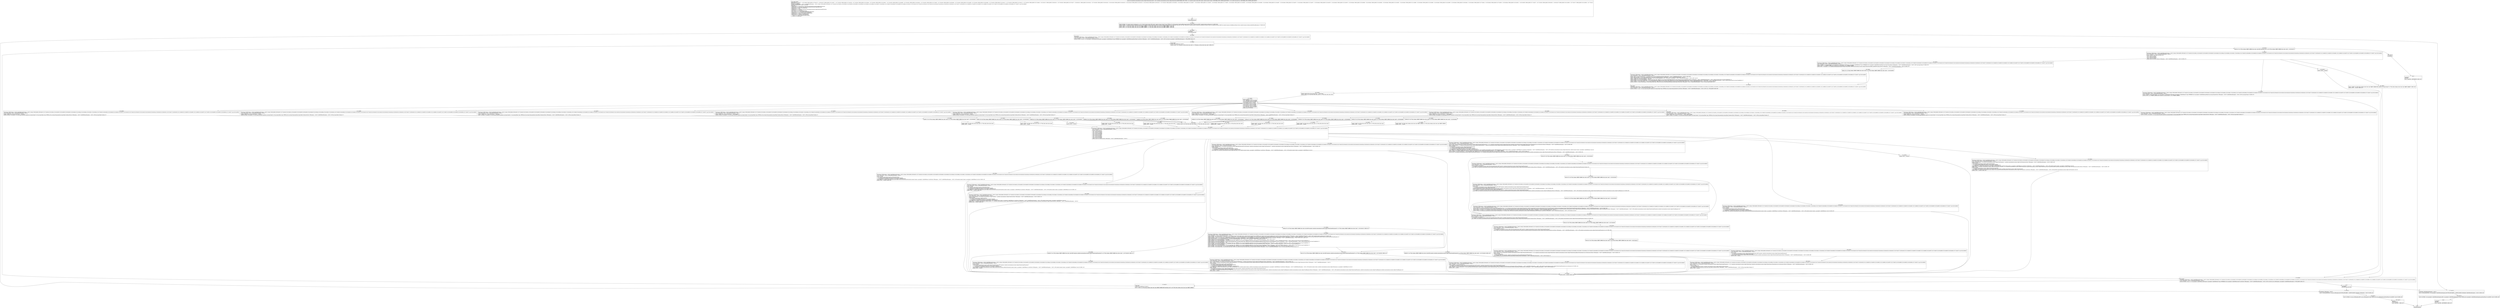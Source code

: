 digraph "CFG forandroidx.constraintlayout.motion.widget.MotionScene.load(Landroid\/content\/Context;I)V" {
Node_93 [shape=record,label="{93\:\ ?|MTH_ENTER_BLOCK\l}"];
Node_95 [shape=record,label="{95\:\ 0x0000|0x0000: INVOKE  (r0 I:android.content.res.Resources) = (r12 I:android.content.Context A[D('context' android.content.Context)]) type: VIRTUAL call: android.content.Context.getResources():android.content.res.Resources A[MD:():android.content.res.Resources (c)] (LINE:1064)\l0x0004: INVOKE  (r1 I:android.content.res.XmlResourceParser) = (r0 I:android.content.res.Resources A[D('res' android.content.res.Resources)]), (r13 I:int A[D('resourceId' int)]) type: VIRTUAL call: android.content.res.Resources.getXml(int):android.content.res.XmlResourceParser A[MD:(int):android.content.res.XmlResourceParser throws android.content.res.Resources$NotFoundException (c)] (LINE:1065)\l0x0008: CONST  (r2 I:??[int, float, boolean, short, byte, char, OBJECT, ARRAY]) = (0 ??[int, float, boolean, short, byte, char, OBJECT, ARRAY])  (LINE:1066)\l0x0009: CONST  (r3 I:??[int, float, boolean, short, byte, char, OBJECT, ARRAY]) = (0 ??[int, float, boolean, short, byte, char, OBJECT, ARRAY])  (LINE:1067)\l0x000a: CONST  (r4 I:??[int, float, boolean, short, byte, char, OBJECT, ARRAY]) = (0 ??[int, float, boolean, short, byte, char, OBJECT, ARRAY])  (LINE:1069)\l}"];
Node_181 [shape=record,label="{181\:\ 0x000b|SYNTHETIC\lEXC_TOP_SPLITTER\l}"];
Node_96 [shape=record,label="{96\:\ 0x000b|TRY_ENTER\lTryCatch #2 \{IOException \-\> 0x0175, XmlPullParserException \-\> 0x017a, blocks: (B:96:0x000b, B:99:0x0012, B:172:0x016d, B:102:0x001a, B:104:0x0023, B:105:0x0039, B:109:0x0045, B:140:0x00a9, B:142:0x00ae, B:143:0x00ba, B:145:0x00c1, B:146:0x00ca, B:147:0x00cf, B:148:0x00d4, B:150:0x00df, B:152:0x00e6, B:154:0x0115, B:155:0x0120, B:157:0x012f, B:159:0x0135, B:161:0x013d, B:162:0x0148, B:164:0x014e, B:166:0x0154, B:168:0x015c, B:167:0x0157, B:169:0x0162, B:112:0x004f, B:115:0x0059, B:118:0x0061, B:121:0x006b, B:124:0x0075, B:127:0x007e, B:130:0x0089, B:133:0x0093, B:136:0x009e, B:171:0x0167), top: B:181:0x000b \}\lCatch: IOException \-\> 0x0175, XmlPullParserException \-\> 0x017a\l|0x000b: INVOKE  (r5 I:int) = (r1 I:org.xmlpull.v1.XmlPullParser A[D('parser' org.xmlpull.v1.XmlPullParser)]) type: INTERFACE call: org.xmlpull.v1.XmlPullParser.getEventType():int A[Catch: IOException \-\> 0x0175, XmlPullParserException \-\> 0x017a, MD:():int throws org.xmlpull.v1.XmlPullParserException (c), TRY_ENTER] (LINE:1070)\l}"];
Node_97 [shape=record,label="{97\:\ 0x000f|LOOP_START\lLOOP:0: B:97:0x000f\-\>B:173:0x0171\l|0x000f: CONST  (r6 I:??[boolean, int, float, short, byte, char]) = (1 ??[boolean, int, float, short, byte, char])  (LINE:1071)\l}"];
Node_98 [shape=record,label="{98\:\ 0x0010|0x0010: IF  (r5 I:??[int, boolean, OBJECT, ARRAY, byte, short, char] A[D('eventType' int)]) == (r6 I:??[int, boolean, OBJECT, ARRAY, byte, short, char])  \-\> B:183:0x017f \l}"];
Node_99 [shape=record,label="{99\:\ 0x0012|TryCatch #2 \{IOException \-\> 0x0175, XmlPullParserException \-\> 0x017a, blocks: (B:96:0x000b, B:99:0x0012, B:172:0x016d, B:102:0x001a, B:104:0x0023, B:105:0x0039, B:109:0x0045, B:140:0x00a9, B:142:0x00ae, B:143:0x00ba, B:145:0x00c1, B:146:0x00ca, B:147:0x00cf, B:148:0x00d4, B:150:0x00df, B:152:0x00e6, B:154:0x0115, B:155:0x0120, B:157:0x012f, B:159:0x0135, B:161:0x013d, B:162:0x0148, B:164:0x014e, B:166:0x0154, B:168:0x015c, B:167:0x0157, B:169:0x0162, B:112:0x004f, B:115:0x0059, B:118:0x0061, B:121:0x006b, B:124:0x0075, B:127:0x007e, B:130:0x0089, B:133:0x0093, B:136:0x009e, B:171:0x0167), top: B:181:0x000b \}\lCatch: IOException \-\> 0x0175, XmlPullParserException \-\> 0x017a\l|0x0012: SWITCH  (r5 I:?? A[D('eventType' int)])\l case 0: goto B:171:0x0167\l case 1: goto B:100:0x0015\l case 2: goto B:102:0x001a\l case 3: goto B:101:0x0017\l default: goto B:100:0x0015 A[Catch: IOException \-\> 0x0175, XmlPullParserException \-\> 0x017a] (LINE:1073)\l}"];
Node_100 [shape=record,label="{100\:\ 0x0015|0x0015: GOTO  \-\> 0x016d \l}"];
Node_172 [shape=record,label="{172\:\ 0x016d|TRY_LEAVE\lTryCatch #2 \{IOException \-\> 0x0175, XmlPullParserException \-\> 0x017a, blocks: (B:96:0x000b, B:99:0x0012, B:172:0x016d, B:102:0x001a, B:104:0x0023, B:105:0x0039, B:109:0x0045, B:140:0x00a9, B:142:0x00ae, B:143:0x00ba, B:145:0x00c1, B:146:0x00ca, B:147:0x00cf, B:148:0x00d4, B:150:0x00df, B:152:0x00e6, B:154:0x0115, B:155:0x0120, B:157:0x012f, B:159:0x0135, B:161:0x013d, B:162:0x0148, B:164:0x014e, B:166:0x0154, B:168:0x015c, B:167:0x0157, B:169:0x0162, B:112:0x004f, B:115:0x0059, B:118:0x0061, B:121:0x006b, B:124:0x0075, B:127:0x007e, B:130:0x0089, B:133:0x0093, B:136:0x009e, B:171:0x0167), top: B:181:0x000b \}\lCatch: IOException \-\> 0x0175, XmlPullParserException \-\> 0x017a\l|0x016d: INVOKE  (r6 I:int) = (r1 I:org.xmlpull.v1.XmlPullParser A[D('parser' org.xmlpull.v1.XmlPullParser)]) type: INTERFACE call: org.xmlpull.v1.XmlPullParser.next():int A[Catch: IOException \-\> 0x0175, XmlPullParserException \-\> 0x017a, MD:():int throws java.io.IOException, org.xmlpull.v1.XmlPullParserException (c), TRY_LEAVE] (LINE:1072)\l}"];
Node_173 [shape=record,label="{173\:\ 0x0171|LOOP_END\lLOOP:0: B:97:0x000f\-\>B:173:0x0171\l|0x0171: MOVE  (r5 I:??[int, float, boolean, short, byte, char, OBJECT, ARRAY] A[D('eventType' int)]) = (r6 I:??[int, float, boolean, short, byte, char, OBJECT, ARRAY]) \l}"];
Node_182 [shape=record,label="{182\:\ ?|SYNTHETIC\lEXC_BOTTOM_SPLITTER\l}"];
Node_101 [shape=record,label="{101\:\ 0x0017|0x0017: CONST  (r3 I:??[int, float, boolean, short, byte, char, OBJECT, ARRAY] A[D('tagName' java.lang.String)]) = (0 ??[int, float, boolean, short, byte, char, OBJECT, ARRAY])  (LINE:1150)\l0x0018: GOTO  \-\> 0x016d  (LINE:1151)\l}"];
Node_102 [shape=record,label="{102\:\ 0x001a|TryCatch #2 \{IOException \-\> 0x0175, XmlPullParserException \-\> 0x017a, blocks: (B:96:0x000b, B:99:0x0012, B:172:0x016d, B:102:0x001a, B:104:0x0023, B:105:0x0039, B:109:0x0045, B:140:0x00a9, B:142:0x00ae, B:143:0x00ba, B:145:0x00c1, B:146:0x00ca, B:147:0x00cf, B:148:0x00d4, B:150:0x00df, B:152:0x00e6, B:154:0x0115, B:155:0x0120, B:157:0x012f, B:159:0x0135, B:161:0x013d, B:162:0x0148, B:164:0x014e, B:166:0x0154, B:168:0x015c, B:167:0x0157, B:169:0x0162, B:112:0x004f, B:115:0x0059, B:118:0x0061, B:121:0x006b, B:124:0x0075, B:127:0x007e, B:130:0x0089, B:133:0x0093, B:136:0x009e, B:171:0x0167), top: B:181:0x000b \}\lCatch: IOException \-\> 0x0175, XmlPullParserException \-\> 0x017a\l|0x001a: INVOKE  (r7 I:java.lang.String) = (r1 I:org.xmlpull.v1.XmlPullParser A[D('parser' org.xmlpull.v1.XmlPullParser)]) type: INTERFACE call: org.xmlpull.v1.XmlPullParser.getName():java.lang.String A[Catch: IOException \-\> 0x0175, XmlPullParserException \-\> 0x017a, MD:():java.lang.String (c)] (LINE:1078)\l0x001e: MOVE  (r3 I:??[OBJECT, ARRAY] A[D('tagName' java.lang.String)]) = (r7 I:??[OBJECT, ARRAY]) \l0x001f: IGET  (r7 I:boolean) = (r11 I:androidx.constraintlayout.motion.widget.MotionScene) androidx.constraintlayout.motion.widget.MotionScene.DEBUG_DESKTOP boolean A[Catch: IOException \-\> 0x0175, XmlPullParserException \-\> 0x017a] (LINE:1079)\l}"];
Node_103 [shape=record,label="{103\:\ 0x0021|0x0021: IF  (r7 I:??[int, boolean, OBJECT, ARRAY, byte, short, char]) == (0 ??[int, boolean, OBJECT, ARRAY, byte, short, char])  \-\> B:105:0x0039 \l}"];
Node_104 [shape=record,label="{104\:\ 0x0023|TryCatch #2 \{IOException \-\> 0x0175, XmlPullParserException \-\> 0x017a, blocks: (B:96:0x000b, B:99:0x0012, B:172:0x016d, B:102:0x001a, B:104:0x0023, B:105:0x0039, B:109:0x0045, B:140:0x00a9, B:142:0x00ae, B:143:0x00ba, B:145:0x00c1, B:146:0x00ca, B:147:0x00cf, B:148:0x00d4, B:150:0x00df, B:152:0x00e6, B:154:0x0115, B:155:0x0120, B:157:0x012f, B:159:0x0135, B:161:0x013d, B:162:0x0148, B:164:0x014e, B:166:0x0154, B:168:0x015c, B:167:0x0157, B:169:0x0162, B:112:0x004f, B:115:0x0059, B:118:0x0061, B:121:0x006b, B:124:0x0075, B:127:0x007e, B:130:0x0089, B:133:0x0093, B:136:0x009e, B:171:0x0167), top: B:181:0x000b \}\lCatch: IOException \-\> 0x0175, XmlPullParserException \-\> 0x017a\l|0x0023: SGET  (r7 I:java.io.PrintStream) =  java.lang.System.out java.io.PrintStream A[Catch: IOException \-\> 0x0175, XmlPullParserException \-\> 0x017a] (LINE:1080)\l0x0025: NEW_INSTANCE  (r8 I:java.lang.StringBuilder) =  java.lang.StringBuilder A[Catch: IOException \-\> 0x0175, XmlPullParserException \-\> 0x017a]\l0x0027: INVOKE  (r8 I:java.lang.StringBuilder) type: DIRECT call: java.lang.StringBuilder.\<init\>():void A[Catch: IOException \-\> 0x0175, XmlPullParserException \-\> 0x017a, MD:():void (c)]\l0x002a: CONST_STR  (r9 I:java.lang.String) =  \"parsing = \" \l0x002c: INVOKE  (r8 I:java.lang.StringBuilder), (r9 I:java.lang.String) type: VIRTUAL call: java.lang.StringBuilder.append(java.lang.String):java.lang.StringBuilder A[Catch: IOException \-\> 0x0175, XmlPullParserException \-\> 0x017a, MD:(java.lang.String):java.lang.StringBuilder (c)]\l0x002f: INVOKE  (r8 I:java.lang.StringBuilder), (r3 I:java.lang.String A[D('tagName' java.lang.String)]) type: VIRTUAL call: java.lang.StringBuilder.append(java.lang.String):java.lang.StringBuilder A[Catch: IOException \-\> 0x0175, XmlPullParserException \-\> 0x017a, MD:(java.lang.String):java.lang.StringBuilder (c)]\l0x0032: INVOKE  (r8 I:java.lang.String) = (r8 I:java.lang.StringBuilder) type: VIRTUAL call: java.lang.StringBuilder.toString():java.lang.String A[Catch: IOException \-\> 0x0175, XmlPullParserException \-\> 0x017a, MD:():java.lang.String (c)]\l0x0036: INVOKE  (r7 I:java.io.PrintStream), (r8 I:java.lang.String) type: VIRTUAL call: java.io.PrintStream.println(java.lang.String):void A[Catch: IOException \-\> 0x0175, XmlPullParserException \-\> 0x017a, MD:(java.lang.String):void (c)]\l}"];
Node_105 [shape=record,label="{105\:\ 0x0039|TRY_LEAVE\lTryCatch #2 \{IOException \-\> 0x0175, XmlPullParserException \-\> 0x017a, blocks: (B:96:0x000b, B:99:0x0012, B:172:0x016d, B:102:0x001a, B:104:0x0023, B:105:0x0039, B:109:0x0045, B:140:0x00a9, B:142:0x00ae, B:143:0x00ba, B:145:0x00c1, B:146:0x00ca, B:147:0x00cf, B:148:0x00d4, B:150:0x00df, B:152:0x00e6, B:154:0x0115, B:155:0x0120, B:157:0x012f, B:159:0x0135, B:161:0x013d, B:162:0x0148, B:164:0x014e, B:166:0x0154, B:168:0x015c, B:167:0x0157, B:169:0x0162, B:112:0x004f, B:115:0x0059, B:118:0x0061, B:121:0x006b, B:124:0x0075, B:127:0x007e, B:130:0x0089, B:133:0x0093, B:136:0x009e, B:171:0x0167), top: B:181:0x000b \}\lCatch: IOException \-\> 0x0175, XmlPullParserException \-\> 0x017a\l|0x0039: INVOKE  (r7 I:int) = (r3 I:java.lang.String A[D('tagName' java.lang.String)]) type: VIRTUAL call: java.lang.String.hashCode():int A[Catch: IOException \-\> 0x0175, XmlPullParserException \-\> 0x017a, MD:():int (c), TRY_LEAVE] (LINE:1085)\l}"];
Node_106 [shape=record,label="{106\:\ 0x003d|0x003d: CONST_STR  (r8 I:java.lang.String) =  \"MotionScene\" \l0x003f: CONST  (r9 I:??[int, float, short, byte, char]) = (\-1 ??[int, float, short, byte, char]) \l}"];
Node_107 [shape=record,label="{107\:\ 0x0040|0x0040: SWITCH  (r7 I:??)\l case \-1349929691: goto B:136:0x009e\l case \-1239391468: goto B:133:0x0093\l case \-687739768: goto B:130:0x0089\l case 61998586: goto B:127:0x007e\l case 269306229: goto B:124:0x0075\l case 312750793: goto B:121:0x006b\l case 327855227: goto B:118:0x0061\l case 793277014: goto B:115:0x0059\l case 1382829617: goto B:112:0x004f\l case 1942574248: goto B:109:0x0045\l default: goto B:139:0x00a8 \l}"];
Node_109 [shape=record,label="{109\:\ 0x0045|TRY_ENTER\lTryCatch #2 \{IOException \-\> 0x0175, XmlPullParserException \-\> 0x017a, blocks: (B:96:0x000b, B:99:0x0012, B:172:0x016d, B:102:0x001a, B:104:0x0023, B:105:0x0039, B:109:0x0045, B:140:0x00a9, B:142:0x00ae, B:143:0x00ba, B:145:0x00c1, B:146:0x00ca, B:147:0x00cf, B:148:0x00d4, B:150:0x00df, B:152:0x00e6, B:154:0x0115, B:155:0x0120, B:157:0x012f, B:159:0x0135, B:161:0x013d, B:162:0x0148, B:164:0x014e, B:166:0x0154, B:168:0x015c, B:167:0x0157, B:169:0x0162, B:112:0x004f, B:115:0x0059, B:118:0x0061, B:121:0x006b, B:124:0x0075, B:127:0x007e, B:130:0x0089, B:133:0x0093, B:136:0x009e, B:171:0x0167), top: B:181:0x000b \}\lCatch: IOException \-\> 0x0175, XmlPullParserException \-\> 0x017a\l|0x0045: CONST_STR  (r6 I:java.lang.String) =  \"include\" A[TRY_ENTER]\l0x0047: INVOKE  (r6 I:boolean) = (r3 I:java.lang.String A[D('tagName' java.lang.String)]), (r6 I:java.lang.Object) type: VIRTUAL call: java.lang.String.equals(java.lang.Object):boolean A[Catch: IOException \-\> 0x0175, XmlPullParserException \-\> 0x017a, MD:(java.lang.Object):boolean (c)]\l}"];
Node_110 [shape=record,label="{110\:\ 0x004b|0x004b: IF  (r6 I:??[int, boolean, OBJECT, ARRAY, byte, short, char]) == (0 ??[int, boolean, OBJECT, ARRAY, byte, short, char])  \-\> B:139:0x00a8 \l}"];
Node_111 [shape=record,label="{111\:\ 0x004d|0x004d: CONST  (r6 I:??[int, float, short, byte, char]) = (6 ??[int, float, short, byte, char]) \l0x004e: GOTO  \-\> 0x00a9 \l}"];
Node_140 [shape=record,label="{140\:\ 0x00a9|TryCatch #2 \{IOException \-\> 0x0175, XmlPullParserException \-\> 0x017a, blocks: (B:96:0x000b, B:99:0x0012, B:172:0x016d, B:102:0x001a, B:104:0x0023, B:105:0x0039, B:109:0x0045, B:140:0x00a9, B:142:0x00ae, B:143:0x00ba, B:145:0x00c1, B:146:0x00ca, B:147:0x00cf, B:148:0x00d4, B:150:0x00df, B:152:0x00e6, B:154:0x0115, B:155:0x0120, B:157:0x012f, B:159:0x0135, B:161:0x013d, B:162:0x0148, B:164:0x014e, B:166:0x0154, B:168:0x015c, B:167:0x0157, B:169:0x0162, B:112:0x004f, B:115:0x0059, B:118:0x0061, B:121:0x006b, B:124:0x0075, B:127:0x007e, B:130:0x0089, B:133:0x0093, B:136:0x009e, B:171:0x0167), top: B:181:0x000b \}\lCatch: IOException \-\> 0x0175, XmlPullParserException \-\> 0x017a\l|0x00a9: SWITCH  (r6 I:??)\l case 0: goto B:169:0x0162\l case 1: goto B:155:0x0120\l case 2: goto B:151:0x00e4\l case 3: goto B:149:0x00dd\l case 4: goto B:148:0x00d4\l case 5: goto B:147:0x00cf\l case 6: goto B:146:0x00ca\l case 7: goto B:146:0x00ca\l case 8: goto B:143:0x00ba\l case 9: goto B:142:0x00ae\l default: goto B:141:0x00ac A[Catch: IOException \-\> 0x0175, XmlPullParserException \-\> 0x017a]\l}"];
Node_141 [shape=record,label="{141\:\ 0x00ac|0x00ac: GOTO  \-\> 0x0166 \l}"];
Node_170 [shape=record,label="{170\:\ 0x0166|0x0166: GOTO  \-\> 0x016d  (LINE:1148)\l}"];
Node_142 [shape=record,label="{142\:\ 0x00ae|TryCatch #2 \{IOException \-\> 0x0175, XmlPullParserException \-\> 0x017a, blocks: (B:96:0x000b, B:99:0x0012, B:172:0x016d, B:102:0x001a, B:104:0x0023, B:105:0x0039, B:109:0x0045, B:140:0x00a9, B:142:0x00ae, B:143:0x00ba, B:145:0x00c1, B:146:0x00ca, B:147:0x00cf, B:148:0x00d4, B:150:0x00df, B:152:0x00e6, B:154:0x0115, B:155:0x0120, B:157:0x012f, B:159:0x0135, B:161:0x013d, B:162:0x0148, B:164:0x014e, B:166:0x0154, B:168:0x015c, B:167:0x0157, B:169:0x0162, B:112:0x004f, B:115:0x0059, B:118:0x0061, B:121:0x006b, B:124:0x0075, B:127:0x007e, B:130:0x0089, B:133:0x0093, B:136:0x009e, B:171:0x0167), top: B:181:0x000b \}\lCatch: IOException \-\> 0x0175, XmlPullParserException \-\> 0x017a\l|0x00ae: NEW_INSTANCE  (r6 I:androidx.constraintlayout.motion.widget.ViewTransition) =  androidx.constraintlayout.motion.widget.ViewTransition A[Catch: IOException \-\> 0x0175, XmlPullParserException \-\> 0x017a] (LINE:1138)\l0x00b0: INVOKE  \l  (r6 I:androidx.constraintlayout.motion.widget.ViewTransition)\l  (r12 I:android.content.Context A[D('context' android.content.Context)])\l  (r1 I:org.xmlpull.v1.XmlPullParser A[D('parser' org.xmlpull.v1.XmlPullParser)])\l type: DIRECT call: androidx.constraintlayout.motion.widget.ViewTransition.\<init\>(android.content.Context, org.xmlpull.v1.XmlPullParser):void A[Catch: IOException \-\> 0x0175, XmlPullParserException \-\> 0x017a, MD:(android.content.Context, org.xmlpull.v1.XmlPullParser):void (m)]\l0x00b3: IGET  (r7 I:androidx.constraintlayout.motion.widget.ViewTransitionController) = (r11 I:androidx.constraintlayout.motion.widget.MotionScene) androidx.constraintlayout.motion.widget.MotionScene.mViewTransitionController androidx.constraintlayout.motion.widget.ViewTransitionController A[Catch: IOException \-\> 0x0175, XmlPullParserException \-\> 0x017a] (LINE:1139)\l0x00b5: INVOKE  \l  (r7 I:androidx.constraintlayout.motion.widget.ViewTransitionController)\l  (r6 I:androidx.constraintlayout.motion.widget.ViewTransition A[D('viewTransition' androidx.constraintlayout.motion.widget.ViewTransition)])\l type: VIRTUAL call: androidx.constraintlayout.motion.widget.ViewTransitionController.add(androidx.constraintlayout.motion.widget.ViewTransition):void A[Catch: IOException \-\> 0x0175, XmlPullParserException \-\> 0x017a, MD:(androidx.constraintlayout.motion.widget.ViewTransition):void (m)]\l0x00b8: GOTO  \-\> 0x0166  (LINE:1140)\l}"];
Node_143 [shape=record,label="{143\:\ 0x00ba|TryCatch #2 \{IOException \-\> 0x0175, XmlPullParserException \-\> 0x017a, blocks: (B:96:0x000b, B:99:0x0012, B:172:0x016d, B:102:0x001a, B:104:0x0023, B:105:0x0039, B:109:0x0045, B:140:0x00a9, B:142:0x00ae, B:143:0x00ba, B:145:0x00c1, B:146:0x00ca, B:147:0x00cf, B:148:0x00d4, B:150:0x00df, B:152:0x00e6, B:154:0x0115, B:155:0x0120, B:157:0x012f, B:159:0x0135, B:161:0x013d, B:162:0x0148, B:164:0x014e, B:166:0x0154, B:168:0x015c, B:167:0x0157, B:169:0x0162, B:112:0x004f, B:115:0x0059, B:118:0x0061, B:121:0x006b, B:124:0x0075, B:127:0x007e, B:130:0x0089, B:133:0x0093, B:136:0x009e, B:171:0x0167), top: B:181:0x000b \}\lCatch: IOException \-\> 0x0175, XmlPullParserException \-\> 0x017a\l|0x00ba: NEW_INSTANCE  (r6 I:androidx.constraintlayout.motion.widget.KeyFrames A[D('viewTransition' androidx.constraintlayout.motion.widget.ViewTransition)]) =  androidx.constraintlayout.motion.widget.KeyFrames A[Catch: IOException \-\> 0x0175, XmlPullParserException \-\> 0x017a] (LINE:1132)\l0x00bc: INVOKE  \l  (r6 I:androidx.constraintlayout.motion.widget.KeyFrames)\l  (r12 I:android.content.Context A[D('context' android.content.Context)])\l  (r1 I:org.xmlpull.v1.XmlPullParser A[D('parser' org.xmlpull.v1.XmlPullParser)])\l type: DIRECT call: androidx.constraintlayout.motion.widget.KeyFrames.\<init\>(android.content.Context, org.xmlpull.v1.XmlPullParser):void A[Catch: IOException \-\> 0x0175, XmlPullParserException \-\> 0x017a, MD:(android.content.Context, org.xmlpull.v1.XmlPullParser):void (m)]\l}"];
Node_144 [shape=record,label="{144\:\ 0x00bf|0x00bf: IF  (r4 I:??[int, boolean, OBJECT, ARRAY, byte, short, char] A[D('transition' androidx.constraintlayout.motion.widget.MotionScene$Transition)]) == (0 ??[int, boolean, OBJECT, ARRAY, byte, short, char])  \-\> B:170:0x0166  (LINE:1133)\l}"];
Node_145 [shape=record,label="{145\:\ 0x00c1|TryCatch #2 \{IOException \-\> 0x0175, XmlPullParserException \-\> 0x017a, blocks: (B:96:0x000b, B:99:0x0012, B:172:0x016d, B:102:0x001a, B:104:0x0023, B:105:0x0039, B:109:0x0045, B:140:0x00a9, B:142:0x00ae, B:143:0x00ba, B:145:0x00c1, B:146:0x00ca, B:147:0x00cf, B:148:0x00d4, B:150:0x00df, B:152:0x00e6, B:154:0x0115, B:155:0x0120, B:157:0x012f, B:159:0x0135, B:161:0x013d, B:162:0x0148, B:164:0x014e, B:166:0x0154, B:168:0x015c, B:167:0x0157, B:169:0x0162, B:112:0x004f, B:115:0x0059, B:118:0x0061, B:121:0x006b, B:124:0x0075, B:127:0x007e, B:130:0x0089, B:133:0x0093, B:136:0x009e, B:171:0x0167), top: B:181:0x000b \}\lCatch: IOException \-\> 0x0175, XmlPullParserException \-\> 0x017a\l|0x00c1: INVOKE  (r7 I:java.util.ArrayList) = \l  (r4 I:androidx.constraintlayout.motion.widget.MotionScene$Transition A[D('transition' androidx.constraintlayout.motion.widget.MotionScene$Transition)])\l type: STATIC call: androidx.constraintlayout.motion.widget.MotionScene.Transition.access$1400(androidx.constraintlayout.motion.widget.MotionScene$Transition):java.util.ArrayList A[Catch: IOException \-\> 0x0175, XmlPullParserException \-\> 0x017a, MD:(androidx.constraintlayout.motion.widget.MotionScene$Transition):java.util.ArrayList (m)] (LINE:1134)\l0x00c5: INVOKE  (r7 I:java.util.ArrayList), (r6 I:java.lang.Object A[D('keyFrames' androidx.constraintlayout.motion.widget.KeyFrames)]) type: VIRTUAL call: java.util.ArrayList.add(java.lang.Object):boolean A[Catch: IOException \-\> 0x0175, XmlPullParserException \-\> 0x017a, MD:(E):boolean (c)]\l0x00c8: GOTO  \-\> 0x0166 \l}"];
Node_146 [shape=record,label="{146\:\ 0x00ca|TryCatch #2 \{IOException \-\> 0x0175, XmlPullParserException \-\> 0x017a, blocks: (B:96:0x000b, B:99:0x0012, B:172:0x016d, B:102:0x001a, B:104:0x0023, B:105:0x0039, B:109:0x0045, B:140:0x00a9, B:142:0x00ae, B:143:0x00ba, B:145:0x00c1, B:146:0x00ca, B:147:0x00cf, B:148:0x00d4, B:150:0x00df, B:152:0x00e6, B:154:0x0115, B:155:0x0120, B:157:0x012f, B:159:0x0135, B:161:0x013d, B:162:0x0148, B:164:0x014e, B:166:0x0154, B:168:0x015c, B:167:0x0157, B:169:0x0162, B:112:0x004f, B:115:0x0059, B:118:0x0061, B:121:0x006b, B:124:0x0075, B:127:0x007e, B:130:0x0089, B:133:0x0093, B:136:0x009e, B:171:0x0167), top: B:181:0x000b \}\lCatch: IOException \-\> 0x0175, XmlPullParserException \-\> 0x017a\l|0x00ca: INVOKE  \l  (r11 I:androidx.constraintlayout.motion.widget.MotionScene)\l  (r12 I:android.content.Context A[D('context' android.content.Context)])\l  (r1 I:org.xmlpull.v1.XmlPullParser A[D('parser' org.xmlpull.v1.XmlPullParser)])\l type: DIRECT call: androidx.constraintlayout.motion.widget.MotionScene.parseInclude(android.content.Context, org.xmlpull.v1.XmlPullParser):void A[Catch: IOException \-\> 0x0175, XmlPullParserException \-\> 0x017a, MD:(android.content.Context, org.xmlpull.v1.XmlPullParser):void (m)] (LINE:1129)\l0x00cd: GOTO  \-\> 0x0166  (LINE:1130)\l}"];
Node_147 [shape=record,label="{147\:\ 0x00cf|TryCatch #2 \{IOException \-\> 0x0175, XmlPullParserException \-\> 0x017a, blocks: (B:96:0x000b, B:99:0x0012, B:172:0x016d, B:102:0x001a, B:104:0x0023, B:105:0x0039, B:109:0x0045, B:140:0x00a9, B:142:0x00ae, B:143:0x00ba, B:145:0x00c1, B:146:0x00ca, B:147:0x00cf, B:148:0x00d4, B:150:0x00df, B:152:0x00e6, B:154:0x0115, B:155:0x0120, B:157:0x012f, B:159:0x0135, B:161:0x013d, B:162:0x0148, B:164:0x014e, B:166:0x0154, B:168:0x015c, B:167:0x0157, B:169:0x0162, B:112:0x004f, B:115:0x0059, B:118:0x0061, B:121:0x006b, B:124:0x0075, B:127:0x007e, B:130:0x0089, B:133:0x0093, B:136:0x009e, B:171:0x0167), top: B:181:0x000b \}\lCatch: IOException \-\> 0x0175, XmlPullParserException \-\> 0x017a\l|0x00cf: INVOKE  \l  (r11 I:androidx.constraintlayout.motion.widget.MotionScene)\l  (r12 I:android.content.Context A[D('context' android.content.Context)])\l  (r1 I:org.xmlpull.v1.XmlPullParser A[D('parser' org.xmlpull.v1.XmlPullParser)])\l type: DIRECT call: androidx.constraintlayout.motion.widget.MotionScene.parseConstraintSet(android.content.Context, org.xmlpull.v1.XmlPullParser):int A[Catch: IOException \-\> 0x0175, XmlPullParserException \-\> 0x017a, MD:(android.content.Context, org.xmlpull.v1.XmlPullParser):int (m)] (LINE:1125)\l0x00d2: GOTO  \-\> 0x0166  (LINE:1126)\l}"];
Node_148 [shape=record,label="{148\:\ 0x00d4|TryCatch #2 \{IOException \-\> 0x0175, XmlPullParserException \-\> 0x017a, blocks: (B:96:0x000b, B:99:0x0012, B:172:0x016d, B:102:0x001a, B:104:0x0023, B:105:0x0039, B:109:0x0045, B:140:0x00a9, B:142:0x00ae, B:143:0x00ba, B:145:0x00c1, B:146:0x00ca, B:147:0x00cf, B:148:0x00d4, B:150:0x00df, B:152:0x00e6, B:154:0x0115, B:155:0x0120, B:157:0x012f, B:159:0x0135, B:161:0x013d, B:162:0x0148, B:164:0x014e, B:166:0x0154, B:168:0x015c, B:167:0x0157, B:169:0x0162, B:112:0x004f, B:115:0x0059, B:118:0x0061, B:121:0x006b, B:124:0x0075, B:127:0x007e, B:130:0x0089, B:133:0x0093, B:136:0x009e, B:171:0x0167), top: B:181:0x000b \}\lCatch: IOException \-\> 0x0175, XmlPullParserException \-\> 0x017a\l|0x00d4: NEW_INSTANCE  (r6 I:androidx.constraintlayout.widget.StateSet) =  androidx.constraintlayout.widget.StateSet A[Catch: IOException \-\> 0x0175, XmlPullParserException \-\> 0x017a] (LINE:1122)\l0x00d6: INVOKE  \l  (r6 I:androidx.constraintlayout.widget.StateSet)\l  (r12 I:android.content.Context A[D('context' android.content.Context)])\l  (r1 I:org.xmlpull.v1.XmlPullParser A[D('parser' org.xmlpull.v1.XmlPullParser)])\l type: DIRECT call: androidx.constraintlayout.widget.StateSet.\<init\>(android.content.Context, org.xmlpull.v1.XmlPullParser):void A[Catch: IOException \-\> 0x0175, XmlPullParserException \-\> 0x017a, MD:(android.content.Context, org.xmlpull.v1.XmlPullParser):void (m)]\l0x00d9: IPUT  (r6 I:androidx.constraintlayout.widget.StateSet), (r11 I:androidx.constraintlayout.motion.widget.MotionScene) androidx.constraintlayout.motion.widget.MotionScene.mStateSet androidx.constraintlayout.widget.StateSet A[Catch: IOException \-\> 0x0175, XmlPullParserException \-\> 0x017a]\l0x00db: GOTO  \-\> 0x0166  (LINE:1123)\l}"];
Node_149 [shape=record,label="{149\:\ 0x00dd|0x00dd: IF  (r4 I:??[int, boolean, OBJECT, ARRAY, byte, short, char] A[D('transition' androidx.constraintlayout.motion.widget.MotionScene$Transition)]) == (0 ??[int, boolean, OBJECT, ARRAY, byte, short, char])  \-\> B:170:0x0166  (LINE:1117)\l}"];
Node_150 [shape=record,label="{150\:\ 0x00df|TryCatch #2 \{IOException \-\> 0x0175, XmlPullParserException \-\> 0x017a, blocks: (B:96:0x000b, B:99:0x0012, B:172:0x016d, B:102:0x001a, B:104:0x0023, B:105:0x0039, B:109:0x0045, B:140:0x00a9, B:142:0x00ae, B:143:0x00ba, B:145:0x00c1, B:146:0x00ca, B:147:0x00cf, B:148:0x00d4, B:150:0x00df, B:152:0x00e6, B:154:0x0115, B:155:0x0120, B:157:0x012f, B:159:0x0135, B:161:0x013d, B:162:0x0148, B:164:0x014e, B:166:0x0154, B:168:0x015c, B:167:0x0157, B:169:0x0162, B:112:0x004f, B:115:0x0059, B:118:0x0061, B:121:0x006b, B:124:0x0075, B:127:0x007e, B:130:0x0089, B:133:0x0093, B:136:0x009e, B:171:0x0167), top: B:181:0x000b \}\lCatch: IOException \-\> 0x0175, XmlPullParserException \-\> 0x017a\l|0x00df: INVOKE  \l  (r4 I:androidx.constraintlayout.motion.widget.MotionScene$Transition A[D('transition' androidx.constraintlayout.motion.widget.MotionScene$Transition)])\l  (r12 I:android.content.Context A[D('context' android.content.Context)])\l  (r1 I:org.xmlpull.v1.XmlPullParser A[D('parser' org.xmlpull.v1.XmlPullParser)])\l type: VIRTUAL call: androidx.constraintlayout.motion.widget.MotionScene.Transition.addOnClick(android.content.Context, org.xmlpull.v1.XmlPullParser):void A[Catch: IOException \-\> 0x0175, XmlPullParserException \-\> 0x017a, MD:(android.content.Context, org.xmlpull.v1.XmlPullParser):void (m)] (LINE:1118)\l0x00e2: GOTO  \-\> 0x0166 \l}"];
Node_151 [shape=record,label="{151\:\ 0x00e4|0x00e4: IF  (r4 I:??[int, boolean, OBJECT, ARRAY, byte, short, char] A[D('transition' androidx.constraintlayout.motion.widget.MotionScene$Transition)]) != (0 ??[int, boolean, OBJECT, ARRAY, byte, short, char])  \-\> B:153:0x0113  (LINE:1107)\l}"];
Node_152 [shape=record,label="{152\:\ 0x00e6|TryCatch #2 \{IOException \-\> 0x0175, XmlPullParserException \-\> 0x017a, blocks: (B:96:0x000b, B:99:0x0012, B:172:0x016d, B:102:0x001a, B:104:0x0023, B:105:0x0039, B:109:0x0045, B:140:0x00a9, B:142:0x00ae, B:143:0x00ba, B:145:0x00c1, B:146:0x00ca, B:147:0x00cf, B:148:0x00d4, B:150:0x00df, B:152:0x00e6, B:154:0x0115, B:155:0x0120, B:157:0x012f, B:159:0x0135, B:161:0x013d, B:162:0x0148, B:164:0x014e, B:166:0x0154, B:168:0x015c, B:167:0x0157, B:169:0x0162, B:112:0x004f, B:115:0x0059, B:118:0x0061, B:121:0x006b, B:124:0x0075, B:127:0x007e, B:130:0x0089, B:133:0x0093, B:136:0x009e, B:171:0x0167), top: B:181:0x000b \}\lCatch: IOException \-\> 0x0175, XmlPullParserException \-\> 0x017a\l|0x00e6: INVOKE  (r6 I:android.content.res.Resources) = (r12 I:android.content.Context A[D('context' android.content.Context)]) type: VIRTUAL call: android.content.Context.getResources():android.content.res.Resources A[Catch: IOException \-\> 0x0175, XmlPullParserException \-\> 0x017a, MD:():android.content.res.Resources (c)] (LINE:1108)\l0x00ea: INVOKE  (r6 I:java.lang.String) = (r6 I:android.content.res.Resources), (r13 I:int A[D('resourceId' int)]) type: VIRTUAL call: android.content.res.Resources.getResourceEntryName(int):java.lang.String A[Catch: IOException \-\> 0x0175, XmlPullParserException \-\> 0x017a, MD:(int):java.lang.String throws android.content.res.Resources$NotFoundException (c)]\l0x00ee: INVOKE  (r7 I:int) = (r1 I:org.xmlpull.v1.XmlPullParser A[D('parser' org.xmlpull.v1.XmlPullParser)]) type: INTERFACE call: org.xmlpull.v1.XmlPullParser.getLineNumber():int A[Catch: IOException \-\> 0x0175, XmlPullParserException \-\> 0x017a, MD:():int (c)] (LINE:1109)\l0x00f2: NEW_INSTANCE  (r9 I:java.lang.StringBuilder) =  java.lang.StringBuilder A[Catch: IOException \-\> 0x0175, XmlPullParserException \-\> 0x017a] (LINE:1110)\l0x00f4: INVOKE  (r9 I:java.lang.StringBuilder) type: DIRECT call: java.lang.StringBuilder.\<init\>():void A[Catch: IOException \-\> 0x0175, XmlPullParserException \-\> 0x017a, MD:():void (c)]\l0x00f7: CONST_STR  (r10 I:java.lang.String) =  \" OnSwipe (\" \l0x00f9: INVOKE  (r9 I:java.lang.StringBuilder), (r10 I:java.lang.String) type: VIRTUAL call: java.lang.StringBuilder.append(java.lang.String):java.lang.StringBuilder A[Catch: IOException \-\> 0x0175, XmlPullParserException \-\> 0x017a, MD:(java.lang.String):java.lang.StringBuilder (c)]\l0x00fc: INVOKE  (r9 I:java.lang.StringBuilder), (r6 I:java.lang.String A[D('name' java.lang.String)]) type: VIRTUAL call: java.lang.StringBuilder.append(java.lang.String):java.lang.StringBuilder A[Catch: IOException \-\> 0x0175, XmlPullParserException \-\> 0x017a, MD:(java.lang.String):java.lang.StringBuilder (c)]\l0x00ff: CONST_STR  (r10 I:java.lang.String) =  \".xml:\" \l0x0101: INVOKE  (r9 I:java.lang.StringBuilder), (r10 I:java.lang.String) type: VIRTUAL call: java.lang.StringBuilder.append(java.lang.String):java.lang.StringBuilder A[Catch: IOException \-\> 0x0175, XmlPullParserException \-\> 0x017a, MD:(java.lang.String):java.lang.StringBuilder (c)]\l0x0104: INVOKE  (r9 I:java.lang.StringBuilder), (r7 I:int A[D('line' int)]) type: VIRTUAL call: java.lang.StringBuilder.append(int):java.lang.StringBuilder A[Catch: IOException \-\> 0x0175, XmlPullParserException \-\> 0x017a, MD:(int):java.lang.StringBuilder (c)]\l0x0107: CONST_STR  (r10 I:java.lang.String) =  \")\" \l0x0109: INVOKE  (r9 I:java.lang.StringBuilder), (r10 I:java.lang.String) type: VIRTUAL call: java.lang.StringBuilder.append(java.lang.String):java.lang.StringBuilder A[Catch: IOException \-\> 0x0175, XmlPullParserException \-\> 0x017a, MD:(java.lang.String):java.lang.StringBuilder (c)]\l0x010c: INVOKE  (r9 I:java.lang.String) = (r9 I:java.lang.StringBuilder) type: VIRTUAL call: java.lang.StringBuilder.toString():java.lang.String A[Catch: IOException \-\> 0x0175, XmlPullParserException \-\> 0x017a, MD:():java.lang.String (c)]\l0x0110: INVOKE  (r8 I:java.lang.String), (r9 I:java.lang.String) type: STATIC call: android.util.Log.v(java.lang.String, java.lang.String):int A[Catch: IOException \-\> 0x0175, XmlPullParserException \-\> 0x017a, MD:(java.lang.String, java.lang.String):int (c)]\l}"];
Node_153 [shape=record,label="{153\:\ 0x0113|0x0113: IF  (r4 I:??[int, boolean, OBJECT, ARRAY, byte, short, char] A[D('transition' androidx.constraintlayout.motion.widget.MotionScene$Transition)]) == (0 ??[int, boolean, OBJECT, ARRAY, byte, short, char])  \-\> B:170:0x0166  (LINE:1112)\l}"];
Node_154 [shape=record,label="{154\:\ 0x0115|TryCatch #2 \{IOException \-\> 0x0175, XmlPullParserException \-\> 0x017a, blocks: (B:96:0x000b, B:99:0x0012, B:172:0x016d, B:102:0x001a, B:104:0x0023, B:105:0x0039, B:109:0x0045, B:140:0x00a9, B:142:0x00ae, B:143:0x00ba, B:145:0x00c1, B:146:0x00ca, B:147:0x00cf, B:148:0x00d4, B:150:0x00df, B:152:0x00e6, B:154:0x0115, B:155:0x0120, B:157:0x012f, B:159:0x0135, B:161:0x013d, B:162:0x0148, B:164:0x014e, B:166:0x0154, B:168:0x015c, B:167:0x0157, B:169:0x0162, B:112:0x004f, B:115:0x0059, B:118:0x0061, B:121:0x006b, B:124:0x0075, B:127:0x007e, B:130:0x0089, B:133:0x0093, B:136:0x009e, B:171:0x0167), top: B:181:0x000b \}\lCatch: IOException \-\> 0x0175, XmlPullParserException \-\> 0x017a\l|0x0115: NEW_INSTANCE  (r6 I:androidx.constraintlayout.motion.widget.TouchResponse) =  androidx.constraintlayout.motion.widget.TouchResponse A[Catch: IOException \-\> 0x0175, XmlPullParserException \-\> 0x017a] (LINE:1113)\l0x0117: IGET  (r7 I:androidx.constraintlayout.motion.widget.MotionLayout) = (r11 I:androidx.constraintlayout.motion.widget.MotionScene) androidx.constraintlayout.motion.widget.MotionScene.mMotionLayout androidx.constraintlayout.motion.widget.MotionLayout A[Catch: IOException \-\> 0x0175, XmlPullParserException \-\> 0x017a]\l0x0119: INVOKE  \l  (r6 I:androidx.constraintlayout.motion.widget.TouchResponse)\l  (r12 I:android.content.Context A[D('context' android.content.Context)])\l  (r7 I:androidx.constraintlayout.motion.widget.MotionLayout)\l  (r1 I:org.xmlpull.v1.XmlPullParser A[D('parser' org.xmlpull.v1.XmlPullParser)])\l type: DIRECT call: androidx.constraintlayout.motion.widget.TouchResponse.\<init\>(android.content.Context, androidx.constraintlayout.motion.widget.MotionLayout, org.xmlpull.v1.XmlPullParser):void A[Catch: IOException \-\> 0x0175, XmlPullParserException \-\> 0x017a, MD:(android.content.Context, androidx.constraintlayout.motion.widget.MotionLayout, org.xmlpull.v1.XmlPullParser):void (m)]\l0x011c: INVOKE  \l  (r4 I:androidx.constraintlayout.motion.widget.MotionScene$Transition A[D('transition' androidx.constraintlayout.motion.widget.MotionScene$Transition)])\l  (r6 I:androidx.constraintlayout.motion.widget.TouchResponse)\l type: STATIC call: androidx.constraintlayout.motion.widget.MotionScene.Transition.access$202(androidx.constraintlayout.motion.widget.MotionScene$Transition, androidx.constraintlayout.motion.widget.TouchResponse):androidx.constraintlayout.motion.widget.TouchResponse A[Catch: IOException \-\> 0x0175, XmlPullParserException \-\> 0x017a, MD:(androidx.constraintlayout.motion.widget.MotionScene$Transition, androidx.constraintlayout.motion.widget.TouchResponse):androidx.constraintlayout.motion.widget.TouchResponse (m)]\l0x011f: GOTO  \-\> 0x0166 \l}"];
Node_155 [shape=record,label="{155\:\ 0x0120|TryCatch #2 \{IOException \-\> 0x0175, XmlPullParserException \-\> 0x017a, blocks: (B:96:0x000b, B:99:0x0012, B:172:0x016d, B:102:0x001a, B:104:0x0023, B:105:0x0039, B:109:0x0045, B:140:0x00a9, B:142:0x00ae, B:143:0x00ba, B:145:0x00c1, B:146:0x00ca, B:147:0x00cf, B:148:0x00d4, B:150:0x00df, B:152:0x00e6, B:154:0x0115, B:155:0x0120, B:157:0x012f, B:159:0x0135, B:161:0x013d, B:162:0x0148, B:164:0x014e, B:166:0x0154, B:168:0x015c, B:167:0x0157, B:169:0x0162, B:112:0x004f, B:115:0x0059, B:118:0x0061, B:121:0x006b, B:124:0x0075, B:127:0x007e, B:130:0x0089, B:133:0x0093, B:136:0x009e, B:171:0x0167), top: B:181:0x000b \}\lCatch: IOException \-\> 0x0175, XmlPullParserException \-\> 0x017a\l|0x0120: IGET  (r6 I:java.util.ArrayList\<androidx.constraintlayout.motion.widget.MotionScene$Transition\>) = (r11 I:androidx.constraintlayout.motion.widget.MotionScene) androidx.constraintlayout.motion.widget.MotionScene.mTransitionList java.util.ArrayList A[Catch: IOException \-\> 0x0175, XmlPullParserException \-\> 0x017a] (LINE:1090)\l0x0122: NEW_INSTANCE  (r7 I:androidx.constraintlayout.motion.widget.MotionScene$Transition) =  androidx.constraintlayout.motion.widget.MotionScene$Transition A[Catch: IOException \-\> 0x0175, XmlPullParserException \-\> 0x017a]\l0x0124: INVOKE  \l  (r7 I:androidx.constraintlayout.motion.widget.MotionScene$Transition)\l  (r11 I:androidx.constraintlayout.motion.widget.MotionScene)\l  (r12 I:android.content.Context A[D('context' android.content.Context)])\l  (r1 I:org.xmlpull.v1.XmlPullParser A[D('parser' org.xmlpull.v1.XmlPullParser)])\l type: DIRECT call: androidx.constraintlayout.motion.widget.MotionScene.Transition.\<init\>(androidx.constraintlayout.motion.widget.MotionScene, android.content.Context, org.xmlpull.v1.XmlPullParser):void A[Catch: IOException \-\> 0x0175, XmlPullParserException \-\> 0x017a, MD:(androidx.constraintlayout.motion.widget.MotionScene, android.content.Context, org.xmlpull.v1.XmlPullParser):void (m)]\l0x0127: MOVE  (r4 I:??[OBJECT, ARRAY] A[D('transition' androidx.constraintlayout.motion.widget.MotionScene$Transition)]) = (r7 I:??[OBJECT, ARRAY]) \l0x0128: INVOKE  (r6 I:java.util.ArrayList), (r7 I:java.lang.Object) type: VIRTUAL call: java.util.ArrayList.add(java.lang.Object):boolean A[Catch: IOException \-\> 0x0175, XmlPullParserException \-\> 0x017a, MD:(E):boolean (c)]\l0x012b: IGET  (r6 I:androidx.constraintlayout.motion.widget.MotionScene$Transition) = (r11 I:androidx.constraintlayout.motion.widget.MotionScene) androidx.constraintlayout.motion.widget.MotionScene.mCurrentTransition androidx.constraintlayout.motion.widget.MotionScene$Transition A[Catch: IOException \-\> 0x0175, XmlPullParserException \-\> 0x017a] (LINE:1091)\l}"];
Node_156 [shape=record,label="{156\:\ 0x012d|0x012d: IF  (r6 I:??[int, boolean, OBJECT, ARRAY, byte, short, char]) != (0 ??[int, boolean, OBJECT, ARRAY, byte, short, char])  \-\> B:162:0x0148 \l}"];
Node_157 [shape=record,label="{157\:\ 0x012f|TryCatch #2 \{IOException \-\> 0x0175, XmlPullParserException \-\> 0x017a, blocks: (B:96:0x000b, B:99:0x0012, B:172:0x016d, B:102:0x001a, B:104:0x0023, B:105:0x0039, B:109:0x0045, B:140:0x00a9, B:142:0x00ae, B:143:0x00ba, B:145:0x00c1, B:146:0x00ca, B:147:0x00cf, B:148:0x00d4, B:150:0x00df, B:152:0x00e6, B:154:0x0115, B:155:0x0120, B:157:0x012f, B:159:0x0135, B:161:0x013d, B:162:0x0148, B:164:0x014e, B:166:0x0154, B:168:0x015c, B:167:0x0157, B:169:0x0162, B:112:0x004f, B:115:0x0059, B:118:0x0061, B:121:0x006b, B:124:0x0075, B:127:0x007e, B:130:0x0089, B:133:0x0093, B:136:0x009e, B:171:0x0167), top: B:181:0x000b \}\lCatch: IOException \-\> 0x0175, XmlPullParserException \-\> 0x017a\l|0x012f: INVOKE  (r6 I:boolean) = \l  (r4 I:androidx.constraintlayout.motion.widget.MotionScene$Transition A[D('transition' androidx.constraintlayout.motion.widget.MotionScene$Transition)])\l type: STATIC call: androidx.constraintlayout.motion.widget.MotionScene.Transition.access$1300(androidx.constraintlayout.motion.widget.MotionScene$Transition):boolean A[Catch: IOException \-\> 0x0175, XmlPullParserException \-\> 0x017a, MD:(androidx.constraintlayout.motion.widget.MotionScene$Transition):boolean (m)]\l}"];
Node_158 [shape=record,label="{158\:\ 0x0133|0x0133: IF  (r6 I:??[int, boolean, OBJECT, ARRAY, byte, short, char]) != (0 ??[int, boolean, OBJECT, ARRAY, byte, short, char])  \-\> B:162:0x0148 \l}"];
Node_159 [shape=record,label="{159\:\ 0x0135|TryCatch #2 \{IOException \-\> 0x0175, XmlPullParserException \-\> 0x017a, blocks: (B:96:0x000b, B:99:0x0012, B:172:0x016d, B:102:0x001a, B:104:0x0023, B:105:0x0039, B:109:0x0045, B:140:0x00a9, B:142:0x00ae, B:143:0x00ba, B:145:0x00c1, B:146:0x00ca, B:147:0x00cf, B:148:0x00d4, B:150:0x00df, B:152:0x00e6, B:154:0x0115, B:155:0x0120, B:157:0x012f, B:159:0x0135, B:161:0x013d, B:162:0x0148, B:164:0x014e, B:166:0x0154, B:168:0x015c, B:167:0x0157, B:169:0x0162, B:112:0x004f, B:115:0x0059, B:118:0x0061, B:121:0x006b, B:124:0x0075, B:127:0x007e, B:130:0x0089, B:133:0x0093, B:136:0x009e, B:171:0x0167), top: B:181:0x000b \}\lCatch: IOException \-\> 0x0175, XmlPullParserException \-\> 0x017a\l|0x0135: IPUT  \l  (r4 I:androidx.constraintlayout.motion.widget.MotionScene$Transition A[D('transition' androidx.constraintlayout.motion.widget.MotionScene$Transition)])\l  (r11 I:androidx.constraintlayout.motion.widget.MotionScene)\l androidx.constraintlayout.motion.widget.MotionScene.mCurrentTransition androidx.constraintlayout.motion.widget.MotionScene$Transition A[Catch: IOException \-\> 0x0175, XmlPullParserException \-\> 0x017a] (LINE:1092)\l0x0137: INVOKE  (r6 I:androidx.constraintlayout.motion.widget.TouchResponse) = \l  (r4 I:androidx.constraintlayout.motion.widget.MotionScene$Transition A[D('transition' androidx.constraintlayout.motion.widget.MotionScene$Transition)])\l type: STATIC call: androidx.constraintlayout.motion.widget.MotionScene.Transition.access$200(androidx.constraintlayout.motion.widget.MotionScene$Transition):androidx.constraintlayout.motion.widget.TouchResponse A[Catch: IOException \-\> 0x0175, XmlPullParserException \-\> 0x017a, MD:(androidx.constraintlayout.motion.widget.MotionScene$Transition):androidx.constraintlayout.motion.widget.TouchResponse (m)] (LINE:1093)\l}"];
Node_160 [shape=record,label="{160\:\ 0x013b|0x013b: IF  (r6 I:??[int, boolean, OBJECT, ARRAY, byte, short, char]) == (0 ??[int, boolean, OBJECT, ARRAY, byte, short, char])  \-\> B:162:0x0148 \l}"];
Node_161 [shape=record,label="{161\:\ 0x013d|TryCatch #2 \{IOException \-\> 0x0175, XmlPullParserException \-\> 0x017a, blocks: (B:96:0x000b, B:99:0x0012, B:172:0x016d, B:102:0x001a, B:104:0x0023, B:105:0x0039, B:109:0x0045, B:140:0x00a9, B:142:0x00ae, B:143:0x00ba, B:145:0x00c1, B:146:0x00ca, B:147:0x00cf, B:148:0x00d4, B:150:0x00df, B:152:0x00e6, B:154:0x0115, B:155:0x0120, B:157:0x012f, B:159:0x0135, B:161:0x013d, B:162:0x0148, B:164:0x014e, B:166:0x0154, B:168:0x015c, B:167:0x0157, B:169:0x0162, B:112:0x004f, B:115:0x0059, B:118:0x0061, B:121:0x006b, B:124:0x0075, B:127:0x007e, B:130:0x0089, B:133:0x0093, B:136:0x009e, B:171:0x0167), top: B:181:0x000b \}\lCatch: IOException \-\> 0x0175, XmlPullParserException \-\> 0x017a\l|0x013d: IGET  (r6 I:androidx.constraintlayout.motion.widget.MotionScene$Transition) = (r11 I:androidx.constraintlayout.motion.widget.MotionScene) androidx.constraintlayout.motion.widget.MotionScene.mCurrentTransition androidx.constraintlayout.motion.widget.MotionScene$Transition A[Catch: IOException \-\> 0x0175, XmlPullParserException \-\> 0x017a] (LINE:1094)\l0x013f: INVOKE  (r6 I:androidx.constraintlayout.motion.widget.TouchResponse) = (r6 I:androidx.constraintlayout.motion.widget.MotionScene$Transition) type: STATIC call: androidx.constraintlayout.motion.widget.MotionScene.Transition.access$200(androidx.constraintlayout.motion.widget.MotionScene$Transition):androidx.constraintlayout.motion.widget.TouchResponse A[Catch: IOException \-\> 0x0175, XmlPullParserException \-\> 0x017a, MD:(androidx.constraintlayout.motion.widget.MotionScene$Transition):androidx.constraintlayout.motion.widget.TouchResponse (m)]\l0x0143: IGET  (r7 I:boolean) = (r11 I:androidx.constraintlayout.motion.widget.MotionScene) androidx.constraintlayout.motion.widget.MotionScene.mRtl boolean A[Catch: IOException \-\> 0x0175, XmlPullParserException \-\> 0x017a]\l0x0145: INVOKE  (r6 I:androidx.constraintlayout.motion.widget.TouchResponse), (r7 I:boolean) type: VIRTUAL call: androidx.constraintlayout.motion.widget.TouchResponse.setRTL(boolean):void A[Catch: IOException \-\> 0x0175, XmlPullParserException \-\> 0x017a, MD:(boolean):void (m)]\l}"];
Node_162 [shape=record,label="{162\:\ 0x0148|TryCatch #2 \{IOException \-\> 0x0175, XmlPullParserException \-\> 0x017a, blocks: (B:96:0x000b, B:99:0x0012, B:172:0x016d, B:102:0x001a, B:104:0x0023, B:105:0x0039, B:109:0x0045, B:140:0x00a9, B:142:0x00ae, B:143:0x00ba, B:145:0x00c1, B:146:0x00ca, B:147:0x00cf, B:148:0x00d4, B:150:0x00df, B:152:0x00e6, B:154:0x0115, B:155:0x0120, B:157:0x012f, B:159:0x0135, B:161:0x013d, B:162:0x0148, B:164:0x014e, B:166:0x0154, B:168:0x015c, B:167:0x0157, B:169:0x0162, B:112:0x004f, B:115:0x0059, B:118:0x0061, B:121:0x006b, B:124:0x0075, B:127:0x007e, B:130:0x0089, B:133:0x0093, B:136:0x009e, B:171:0x0167), top: B:181:0x000b \}\lCatch: IOException \-\> 0x0175, XmlPullParserException \-\> 0x017a\l|0x0148: INVOKE  (r6 I:boolean) = \l  (r4 I:androidx.constraintlayout.motion.widget.MotionScene$Transition A[D('transition' androidx.constraintlayout.motion.widget.MotionScene$Transition)])\l type: STATIC call: androidx.constraintlayout.motion.widget.MotionScene.Transition.access$1300(androidx.constraintlayout.motion.widget.MotionScene$Transition):boolean A[Catch: IOException \-\> 0x0175, XmlPullParserException \-\> 0x017a, MD:(androidx.constraintlayout.motion.widget.MotionScene$Transition):boolean (m)] (LINE:1097)\l}"];
Node_163 [shape=record,label="{163\:\ 0x014c|0x014c: IF  (r6 I:??[int, boolean, OBJECT, ARRAY, byte, short, char]) == (0 ??[int, boolean, OBJECT, ARRAY, byte, short, char])  \-\> B:170:0x0166 \l}"];
Node_164 [shape=record,label="{164\:\ 0x014e|TryCatch #2 \{IOException \-\> 0x0175, XmlPullParserException \-\> 0x017a, blocks: (B:96:0x000b, B:99:0x0012, B:172:0x016d, B:102:0x001a, B:104:0x0023, B:105:0x0039, B:109:0x0045, B:140:0x00a9, B:142:0x00ae, B:143:0x00ba, B:145:0x00c1, B:146:0x00ca, B:147:0x00cf, B:148:0x00d4, B:150:0x00df, B:152:0x00e6, B:154:0x0115, B:155:0x0120, B:157:0x012f, B:159:0x0135, B:161:0x013d, B:162:0x0148, B:164:0x014e, B:166:0x0154, B:168:0x015c, B:167:0x0157, B:169:0x0162, B:112:0x004f, B:115:0x0059, B:118:0x0061, B:121:0x006b, B:124:0x0075, B:127:0x007e, B:130:0x0089, B:133:0x0093, B:136:0x009e, B:171:0x0167), top: B:181:0x000b \}\lCatch: IOException \-\> 0x0175, XmlPullParserException \-\> 0x017a\l|0x014e: INVOKE  (r6 I:int) = \l  (r4 I:androidx.constraintlayout.motion.widget.MotionScene$Transition A[D('transition' androidx.constraintlayout.motion.widget.MotionScene$Transition)])\l type: STATIC call: androidx.constraintlayout.motion.widget.MotionScene.Transition.access$000(androidx.constraintlayout.motion.widget.MotionScene$Transition):int A[Catch: IOException \-\> 0x0175, XmlPullParserException \-\> 0x017a, MD:(androidx.constraintlayout.motion.widget.MotionScene$Transition):int (m)] (LINE:1098)\l}"];
Node_165 [shape=record,label="{165\:\ 0x0152|0x0152: IF  (r6 I:??[int, boolean, OBJECT, ARRAY, byte, short, char]) != (r9 I:??[int, boolean, OBJECT, ARRAY, byte, short, char])  \-\> B:167:0x0157 \l}"];
Node_166 [shape=record,label="{166\:\ 0x0154|TryCatch #2 \{IOException \-\> 0x0175, XmlPullParserException \-\> 0x017a, blocks: (B:96:0x000b, B:99:0x0012, B:172:0x016d, B:102:0x001a, B:104:0x0023, B:105:0x0039, B:109:0x0045, B:140:0x00a9, B:142:0x00ae, B:143:0x00ba, B:145:0x00c1, B:146:0x00ca, B:147:0x00cf, B:148:0x00d4, B:150:0x00df, B:152:0x00e6, B:154:0x0115, B:155:0x0120, B:157:0x012f, B:159:0x0135, B:161:0x013d, B:162:0x0148, B:164:0x014e, B:166:0x0154, B:168:0x015c, B:167:0x0157, B:169:0x0162, B:112:0x004f, B:115:0x0059, B:118:0x0061, B:121:0x006b, B:124:0x0075, B:127:0x007e, B:130:0x0089, B:133:0x0093, B:136:0x009e, B:171:0x0167), top: B:181:0x000b \}\lCatch: IOException \-\> 0x0175, XmlPullParserException \-\> 0x017a\l|0x0154: IPUT  \l  (r4 I:androidx.constraintlayout.motion.widget.MotionScene$Transition A[D('transition' androidx.constraintlayout.motion.widget.MotionScene$Transition)])\l  (r11 I:androidx.constraintlayout.motion.widget.MotionScene)\l androidx.constraintlayout.motion.widget.MotionScene.mDefaultTransition androidx.constraintlayout.motion.widget.MotionScene$Transition A[Catch: IOException \-\> 0x0175, XmlPullParserException \-\> 0x017a] (LINE:1099)\l0x0156: GOTO  \-\> 0x015c \l}"];
Node_168 [shape=record,label="{168\:\ 0x015c|TryCatch #2 \{IOException \-\> 0x0175, XmlPullParserException \-\> 0x017a, blocks: (B:96:0x000b, B:99:0x0012, B:172:0x016d, B:102:0x001a, B:104:0x0023, B:105:0x0039, B:109:0x0045, B:140:0x00a9, B:142:0x00ae, B:143:0x00ba, B:145:0x00c1, B:146:0x00ca, B:147:0x00cf, B:148:0x00d4, B:150:0x00df, B:152:0x00e6, B:154:0x0115, B:155:0x0120, B:157:0x012f, B:159:0x0135, B:161:0x013d, B:162:0x0148, B:164:0x014e, B:166:0x0154, B:168:0x015c, B:167:0x0157, B:169:0x0162, B:112:0x004f, B:115:0x0059, B:118:0x0061, B:121:0x006b, B:124:0x0075, B:127:0x007e, B:130:0x0089, B:133:0x0093, B:136:0x009e, B:171:0x0167), top: B:181:0x000b \}\lCatch: IOException \-\> 0x0175, XmlPullParserException \-\> 0x017a\l|0x015c: IGET  (r6 I:java.util.ArrayList\<androidx.constraintlayout.motion.widget.MotionScene$Transition\>) = (r11 I:androidx.constraintlayout.motion.widget.MotionScene) androidx.constraintlayout.motion.widget.MotionScene.mTransitionList java.util.ArrayList A[Catch: IOException \-\> 0x0175, XmlPullParserException \-\> 0x017a] (LINE:1103)\l0x015e: INVOKE  \l  (r6 I:java.util.ArrayList)\l  (r4 I:java.lang.Object A[D('transition' androidx.constraintlayout.motion.widget.MotionScene$Transition)])\l type: VIRTUAL call: java.util.ArrayList.remove(java.lang.Object):boolean A[Catch: IOException \-\> 0x0175, XmlPullParserException \-\> 0x017a, MD:(java.lang.Object):boolean (c)]\l0x0161: GOTO  \-\> 0x0166 \l}"];
Node_167 [shape=record,label="{167\:\ 0x0157|TryCatch #2 \{IOException \-\> 0x0175, XmlPullParserException \-\> 0x017a, blocks: (B:96:0x000b, B:99:0x0012, B:172:0x016d, B:102:0x001a, B:104:0x0023, B:105:0x0039, B:109:0x0045, B:140:0x00a9, B:142:0x00ae, B:143:0x00ba, B:145:0x00c1, B:146:0x00ca, B:147:0x00cf, B:148:0x00d4, B:150:0x00df, B:152:0x00e6, B:154:0x0115, B:155:0x0120, B:157:0x012f, B:159:0x0135, B:161:0x013d, B:162:0x0148, B:164:0x014e, B:166:0x0154, B:168:0x015c, B:167:0x0157, B:169:0x0162, B:112:0x004f, B:115:0x0059, B:118:0x0061, B:121:0x006b, B:124:0x0075, B:127:0x007e, B:130:0x0089, B:133:0x0093, B:136:0x009e, B:171:0x0167), top: B:181:0x000b \}\lCatch: IOException \-\> 0x0175, XmlPullParserException \-\> 0x017a\l|0x0157: IGET  (r6 I:java.util.ArrayList\<androidx.constraintlayout.motion.widget.MotionScene$Transition\>) = (r11 I:androidx.constraintlayout.motion.widget.MotionScene) androidx.constraintlayout.motion.widget.MotionScene.mAbstractTransitionList java.util.ArrayList A[Catch: IOException \-\> 0x0175, XmlPullParserException \-\> 0x017a] (LINE:1101)\l0x0159: INVOKE  \l  (r6 I:java.util.ArrayList)\l  (r4 I:java.lang.Object A[D('transition' androidx.constraintlayout.motion.widget.MotionScene$Transition)])\l type: VIRTUAL call: java.util.ArrayList.add(java.lang.Object):boolean A[Catch: IOException \-\> 0x0175, XmlPullParserException \-\> 0x017a, MD:(E):boolean (c)]\l}"];
Node_169 [shape=record,label="{169\:\ 0x0162|TryCatch #2 \{IOException \-\> 0x0175, XmlPullParserException \-\> 0x017a, blocks: (B:96:0x000b, B:99:0x0012, B:172:0x016d, B:102:0x001a, B:104:0x0023, B:105:0x0039, B:109:0x0045, B:140:0x00a9, B:142:0x00ae, B:143:0x00ba, B:145:0x00c1, B:146:0x00ca, B:147:0x00cf, B:148:0x00d4, B:150:0x00df, B:152:0x00e6, B:154:0x0115, B:155:0x0120, B:157:0x012f, B:159:0x0135, B:161:0x013d, B:162:0x0148, B:164:0x014e, B:166:0x0154, B:168:0x015c, B:167:0x0157, B:169:0x0162, B:112:0x004f, B:115:0x0059, B:118:0x0061, B:121:0x006b, B:124:0x0075, B:127:0x007e, B:130:0x0089, B:133:0x0093, B:136:0x009e, B:171:0x0167), top: B:181:0x000b \}\lCatch: IOException \-\> 0x0175, XmlPullParserException \-\> 0x017a\l|0x0162: INVOKE  \l  (r11 I:androidx.constraintlayout.motion.widget.MotionScene)\l  (r12 I:android.content.Context A[D('context' android.content.Context)])\l  (r1 I:org.xmlpull.v1.XmlPullParser A[D('parser' org.xmlpull.v1.XmlPullParser)])\l type: DIRECT call: androidx.constraintlayout.motion.widget.MotionScene.parseMotionSceneTags(android.content.Context, org.xmlpull.v1.XmlPullParser):void A[Catch: IOException \-\> 0x0175, XmlPullParserException \-\> 0x017a, MD:(android.content.Context, org.xmlpull.v1.XmlPullParser):void (m)] (LINE:1087)\l}"];
Node_112 [shape=record,label="{112\:\ 0x004f|TryCatch #2 \{IOException \-\> 0x0175, XmlPullParserException \-\> 0x017a, blocks: (B:96:0x000b, B:99:0x0012, B:172:0x016d, B:102:0x001a, B:104:0x0023, B:105:0x0039, B:109:0x0045, B:140:0x00a9, B:142:0x00ae, B:143:0x00ba, B:145:0x00c1, B:146:0x00ca, B:147:0x00cf, B:148:0x00d4, B:150:0x00df, B:152:0x00e6, B:154:0x0115, B:155:0x0120, B:157:0x012f, B:159:0x0135, B:161:0x013d, B:162:0x0148, B:164:0x014e, B:166:0x0154, B:168:0x015c, B:167:0x0157, B:169:0x0162, B:112:0x004f, B:115:0x0059, B:118:0x0061, B:121:0x006b, B:124:0x0075, B:127:0x007e, B:130:0x0089, B:133:0x0093, B:136:0x009e, B:171:0x0167), top: B:181:0x000b \}\lCatch: IOException \-\> 0x0175, XmlPullParserException \-\> 0x017a\l|0x004f: CONST_STR  (r6 I:java.lang.String) =  \"StateSet\" \l0x0051: INVOKE  (r6 I:boolean) = (r3 I:java.lang.String A[D('tagName' java.lang.String)]), (r6 I:java.lang.Object) type: VIRTUAL call: java.lang.String.equals(java.lang.Object):boolean A[Catch: IOException \-\> 0x0175, XmlPullParserException \-\> 0x017a, MD:(java.lang.Object):boolean (c)]\l}"];
Node_113 [shape=record,label="{113\:\ 0x0055|0x0055: IF  (r6 I:??[int, boolean, OBJECT, ARRAY, byte, short, char]) == (0 ??[int, boolean, OBJECT, ARRAY, byte, short, char])  \-\> B:139:0x00a8 \l}"];
Node_114 [shape=record,label="{114\:\ 0x0057|0x0057: CONST  (r6 I:??[int, float, short, byte, char]) = (4 ??[int, float, short, byte, char]) \l0x0058: GOTO  \-\> 0x00a9 \l}"];
Node_115 [shape=record,label="{115\:\ 0x0059|TryCatch #2 \{IOException \-\> 0x0175, XmlPullParserException \-\> 0x017a, blocks: (B:96:0x000b, B:99:0x0012, B:172:0x016d, B:102:0x001a, B:104:0x0023, B:105:0x0039, B:109:0x0045, B:140:0x00a9, B:142:0x00ae, B:143:0x00ba, B:145:0x00c1, B:146:0x00ca, B:147:0x00cf, B:148:0x00d4, B:150:0x00df, B:152:0x00e6, B:154:0x0115, B:155:0x0120, B:157:0x012f, B:159:0x0135, B:161:0x013d, B:162:0x0148, B:164:0x014e, B:166:0x0154, B:168:0x015c, B:167:0x0157, B:169:0x0162, B:112:0x004f, B:115:0x0059, B:118:0x0061, B:121:0x006b, B:124:0x0075, B:127:0x007e, B:130:0x0089, B:133:0x0093, B:136:0x009e, B:171:0x0167), top: B:181:0x000b \}\lCatch: IOException \-\> 0x0175, XmlPullParserException \-\> 0x017a\l|0x0059: INVOKE  (r6 I:boolean) = (r3 I:java.lang.String A[D('tagName' java.lang.String)]), (r8 I:java.lang.Object) type: VIRTUAL call: java.lang.String.equals(java.lang.Object):boolean A[Catch: IOException \-\> 0x0175, XmlPullParserException \-\> 0x017a, MD:(java.lang.Object):boolean (c)]\l}"];
Node_116 [shape=record,label="{116\:\ 0x005d|0x005d: IF  (r6 I:??[int, boolean, OBJECT, ARRAY, byte, short, char]) == (0 ??[int, boolean, OBJECT, ARRAY, byte, short, char])  \-\> B:139:0x00a8 \l}"];
Node_117 [shape=record,label="{117\:\ 0x005f|0x005f: CONST  (r6 I:??[int, float, boolean, short, byte, char, OBJECT, ARRAY]) = (0 ??[int, float, boolean, short, byte, char, OBJECT, ARRAY]) \l0x0060: GOTO  \-\> 0x00a9 \l}"];
Node_118 [shape=record,label="{118\:\ 0x0061|TryCatch #2 \{IOException \-\> 0x0175, XmlPullParserException \-\> 0x017a, blocks: (B:96:0x000b, B:99:0x0012, B:172:0x016d, B:102:0x001a, B:104:0x0023, B:105:0x0039, B:109:0x0045, B:140:0x00a9, B:142:0x00ae, B:143:0x00ba, B:145:0x00c1, B:146:0x00ca, B:147:0x00cf, B:148:0x00d4, B:150:0x00df, B:152:0x00e6, B:154:0x0115, B:155:0x0120, B:157:0x012f, B:159:0x0135, B:161:0x013d, B:162:0x0148, B:164:0x014e, B:166:0x0154, B:168:0x015c, B:167:0x0157, B:169:0x0162, B:112:0x004f, B:115:0x0059, B:118:0x0061, B:121:0x006b, B:124:0x0075, B:127:0x007e, B:130:0x0089, B:133:0x0093, B:136:0x009e, B:171:0x0167), top: B:181:0x000b \}\lCatch: IOException \-\> 0x0175, XmlPullParserException \-\> 0x017a\l|0x0061: CONST_STR  (r6 I:java.lang.String) =  \"OnSwipe\" \l0x0063: INVOKE  (r6 I:boolean) = (r3 I:java.lang.String A[D('tagName' java.lang.String)]), (r6 I:java.lang.Object) type: VIRTUAL call: java.lang.String.equals(java.lang.Object):boolean A[Catch: IOException \-\> 0x0175, XmlPullParserException \-\> 0x017a, MD:(java.lang.Object):boolean (c)]\l}"];
Node_119 [shape=record,label="{119\:\ 0x0067|0x0067: IF  (r6 I:??[int, boolean, OBJECT, ARRAY, byte, short, char]) == (0 ??[int, boolean, OBJECT, ARRAY, byte, short, char])  \-\> B:139:0x00a8 \l}"];
Node_120 [shape=record,label="{120\:\ 0x0069|0x0069: CONST  (r6 I:??[int, float, short, byte, char]) = (2 ??[int, float, short, byte, char]) \l0x006a: GOTO  \-\> 0x00a9 \l}"];
Node_121 [shape=record,label="{121\:\ 0x006b|TryCatch #2 \{IOException \-\> 0x0175, XmlPullParserException \-\> 0x017a, blocks: (B:96:0x000b, B:99:0x0012, B:172:0x016d, B:102:0x001a, B:104:0x0023, B:105:0x0039, B:109:0x0045, B:140:0x00a9, B:142:0x00ae, B:143:0x00ba, B:145:0x00c1, B:146:0x00ca, B:147:0x00cf, B:148:0x00d4, B:150:0x00df, B:152:0x00e6, B:154:0x0115, B:155:0x0120, B:157:0x012f, B:159:0x0135, B:161:0x013d, B:162:0x0148, B:164:0x014e, B:166:0x0154, B:168:0x015c, B:167:0x0157, B:169:0x0162, B:112:0x004f, B:115:0x0059, B:118:0x0061, B:121:0x006b, B:124:0x0075, B:127:0x007e, B:130:0x0089, B:133:0x0093, B:136:0x009e, B:171:0x0167), top: B:181:0x000b \}\lCatch: IOException \-\> 0x0175, XmlPullParserException \-\> 0x017a\l|0x006b: CONST_STR  (r6 I:java.lang.String) =  \"OnClick\" \l0x006d: INVOKE  (r6 I:boolean) = (r3 I:java.lang.String A[D('tagName' java.lang.String)]), (r6 I:java.lang.Object) type: VIRTUAL call: java.lang.String.equals(java.lang.Object):boolean A[Catch: IOException \-\> 0x0175, XmlPullParserException \-\> 0x017a, MD:(java.lang.Object):boolean (c)]\l}"];
Node_122 [shape=record,label="{122\:\ 0x0071|0x0071: IF  (r6 I:??[int, boolean, OBJECT, ARRAY, byte, short, char]) == (0 ??[int, boolean, OBJECT, ARRAY, byte, short, char])  \-\> B:139:0x00a8 \l}"];
Node_123 [shape=record,label="{123\:\ 0x0073|0x0073: CONST  (r6 I:??[int, float, short, byte, char]) = (3 ??[int, float, short, byte, char]) \l0x0074: GOTO  \-\> 0x00a9 \l}"];
Node_124 [shape=record,label="{124\:\ 0x0075|TryCatch #2 \{IOException \-\> 0x0175, XmlPullParserException \-\> 0x017a, blocks: (B:96:0x000b, B:99:0x0012, B:172:0x016d, B:102:0x001a, B:104:0x0023, B:105:0x0039, B:109:0x0045, B:140:0x00a9, B:142:0x00ae, B:143:0x00ba, B:145:0x00c1, B:146:0x00ca, B:147:0x00cf, B:148:0x00d4, B:150:0x00df, B:152:0x00e6, B:154:0x0115, B:155:0x0120, B:157:0x012f, B:159:0x0135, B:161:0x013d, B:162:0x0148, B:164:0x014e, B:166:0x0154, B:168:0x015c, B:167:0x0157, B:169:0x0162, B:112:0x004f, B:115:0x0059, B:118:0x0061, B:121:0x006b, B:124:0x0075, B:127:0x007e, B:130:0x0089, B:133:0x0093, B:136:0x009e, B:171:0x0167), top: B:181:0x000b \}\lCatch: IOException \-\> 0x0175, XmlPullParserException \-\> 0x017a\l|0x0075: CONST_STR  (r7 I:java.lang.String) =  \"Transition\" \l0x0077: INVOKE  (r7 I:boolean) = (r3 I:java.lang.String A[D('tagName' java.lang.String)]), (r7 I:java.lang.Object) type: VIRTUAL call: java.lang.String.equals(java.lang.Object):boolean A[Catch: IOException \-\> 0x0175, XmlPullParserException \-\> 0x017a, MD:(java.lang.Object):boolean (c)]\l}"];
Node_125 [shape=record,label="{125\:\ 0x007b|0x007b: IF  (r7 I:??[int, boolean, OBJECT, ARRAY, byte, short, char]) == (0 ??[int, boolean, OBJECT, ARRAY, byte, short, char])  \-\> B:139:0x00a8 \l}"];
Node_126 [shape=record,label="{126\:\ 0x007d|0x007d: GOTO  \-\> 0x00a9 \l}"];
Node_127 [shape=record,label="{127\:\ 0x007e|TryCatch #2 \{IOException \-\> 0x0175, XmlPullParserException \-\> 0x017a, blocks: (B:96:0x000b, B:99:0x0012, B:172:0x016d, B:102:0x001a, B:104:0x0023, B:105:0x0039, B:109:0x0045, B:140:0x00a9, B:142:0x00ae, B:143:0x00ba, B:145:0x00c1, B:146:0x00ca, B:147:0x00cf, B:148:0x00d4, B:150:0x00df, B:152:0x00e6, B:154:0x0115, B:155:0x0120, B:157:0x012f, B:159:0x0135, B:161:0x013d, B:162:0x0148, B:164:0x014e, B:166:0x0154, B:168:0x015c, B:167:0x0157, B:169:0x0162, B:112:0x004f, B:115:0x0059, B:118:0x0061, B:121:0x006b, B:124:0x0075, B:127:0x007e, B:130:0x0089, B:133:0x0093, B:136:0x009e, B:171:0x0167), top: B:181:0x000b \}\lCatch: IOException \-\> 0x0175, XmlPullParserException \-\> 0x017a\l|0x007e: CONST_STR  (r6 I:java.lang.String) =  \"ViewTransition\" \l0x0080: INVOKE  (r6 I:boolean) = (r3 I:java.lang.String A[D('tagName' java.lang.String)]), (r6 I:java.lang.Object) type: VIRTUAL call: java.lang.String.equals(java.lang.Object):boolean A[Catch: IOException \-\> 0x0175, XmlPullParserException \-\> 0x017a, MD:(java.lang.Object):boolean (c)]\l}"];
Node_128 [shape=record,label="{128\:\ 0x0084|0x0084: IF  (r6 I:??[int, boolean, OBJECT, ARRAY, byte, short, char]) == (0 ??[int, boolean, OBJECT, ARRAY, byte, short, char])  \-\> B:139:0x00a8 \l}"];
Node_129 [shape=record,label="{129\:\ 0x0086|0x0086: CONST  (r6 I:??[int, float, short, byte, char]) = (9 ??[int, float, short, byte, char]) \l0x0088: GOTO  \-\> 0x00a9 \l}"];
Node_130 [shape=record,label="{130\:\ 0x0089|TryCatch #2 \{IOException \-\> 0x0175, XmlPullParserException \-\> 0x017a, blocks: (B:96:0x000b, B:99:0x0012, B:172:0x016d, B:102:0x001a, B:104:0x0023, B:105:0x0039, B:109:0x0045, B:140:0x00a9, B:142:0x00ae, B:143:0x00ba, B:145:0x00c1, B:146:0x00ca, B:147:0x00cf, B:148:0x00d4, B:150:0x00df, B:152:0x00e6, B:154:0x0115, B:155:0x0120, B:157:0x012f, B:159:0x0135, B:161:0x013d, B:162:0x0148, B:164:0x014e, B:166:0x0154, B:168:0x015c, B:167:0x0157, B:169:0x0162, B:112:0x004f, B:115:0x0059, B:118:0x0061, B:121:0x006b, B:124:0x0075, B:127:0x007e, B:130:0x0089, B:133:0x0093, B:136:0x009e, B:171:0x0167), top: B:181:0x000b \}\lCatch: IOException \-\> 0x0175, XmlPullParserException \-\> 0x017a\l|0x0089: CONST_STR  (r6 I:java.lang.String) =  \"Include\" \l0x008b: INVOKE  (r6 I:boolean) = (r3 I:java.lang.String A[D('tagName' java.lang.String)]), (r6 I:java.lang.Object) type: VIRTUAL call: java.lang.String.equals(java.lang.Object):boolean A[Catch: IOException \-\> 0x0175, XmlPullParserException \-\> 0x017a, MD:(java.lang.Object):boolean (c)]\l}"];
Node_131 [shape=record,label="{131\:\ 0x008f|0x008f: IF  (r6 I:??[int, boolean, OBJECT, ARRAY, byte, short, char]) == (0 ??[int, boolean, OBJECT, ARRAY, byte, short, char])  \-\> B:139:0x00a8 \l}"];
Node_132 [shape=record,label="{132\:\ 0x0091|0x0091: CONST  (r6 I:??[int, float, short, byte, char]) = (7 ??[int, float, short, byte, char]) \l0x0092: GOTO  \-\> 0x00a9 \l}"];
Node_133 [shape=record,label="{133\:\ 0x0093|TryCatch #2 \{IOException \-\> 0x0175, XmlPullParserException \-\> 0x017a, blocks: (B:96:0x000b, B:99:0x0012, B:172:0x016d, B:102:0x001a, B:104:0x0023, B:105:0x0039, B:109:0x0045, B:140:0x00a9, B:142:0x00ae, B:143:0x00ba, B:145:0x00c1, B:146:0x00ca, B:147:0x00cf, B:148:0x00d4, B:150:0x00df, B:152:0x00e6, B:154:0x0115, B:155:0x0120, B:157:0x012f, B:159:0x0135, B:161:0x013d, B:162:0x0148, B:164:0x014e, B:166:0x0154, B:168:0x015c, B:167:0x0157, B:169:0x0162, B:112:0x004f, B:115:0x0059, B:118:0x0061, B:121:0x006b, B:124:0x0075, B:127:0x007e, B:130:0x0089, B:133:0x0093, B:136:0x009e, B:171:0x0167), top: B:181:0x000b \}\lCatch: IOException \-\> 0x0175, XmlPullParserException \-\> 0x017a\l|0x0093: CONST_STR  (r6 I:java.lang.String) =  \"KeyFrameSet\" \l0x0095: INVOKE  (r6 I:boolean) = (r3 I:java.lang.String A[D('tagName' java.lang.String)]), (r6 I:java.lang.Object) type: VIRTUAL call: java.lang.String.equals(java.lang.Object):boolean A[Catch: IOException \-\> 0x0175, XmlPullParserException \-\> 0x017a, MD:(java.lang.Object):boolean (c)]\l}"];
Node_134 [shape=record,label="{134\:\ 0x0099|0x0099: IF  (r6 I:??[int, boolean, OBJECT, ARRAY, byte, short, char]) == (0 ??[int, boolean, OBJECT, ARRAY, byte, short, char])  \-\> B:139:0x00a8 \l}"];
Node_135 [shape=record,label="{135\:\ 0x009b|0x009b: CONST  (r6 I:??[int, float, short, byte, char]) = (8 ??[int, float, short, byte, char]) \l0x009d: GOTO  \-\> 0x00a9 \l}"];
Node_136 [shape=record,label="{136\:\ 0x009e|TryCatch #2 \{IOException \-\> 0x0175, XmlPullParserException \-\> 0x017a, blocks: (B:96:0x000b, B:99:0x0012, B:172:0x016d, B:102:0x001a, B:104:0x0023, B:105:0x0039, B:109:0x0045, B:140:0x00a9, B:142:0x00ae, B:143:0x00ba, B:145:0x00c1, B:146:0x00ca, B:147:0x00cf, B:148:0x00d4, B:150:0x00df, B:152:0x00e6, B:154:0x0115, B:155:0x0120, B:157:0x012f, B:159:0x0135, B:161:0x013d, B:162:0x0148, B:164:0x014e, B:166:0x0154, B:168:0x015c, B:167:0x0157, B:169:0x0162, B:112:0x004f, B:115:0x0059, B:118:0x0061, B:121:0x006b, B:124:0x0075, B:127:0x007e, B:130:0x0089, B:133:0x0093, B:136:0x009e, B:171:0x0167), top: B:181:0x000b \}\lCatch: IOException \-\> 0x0175, XmlPullParserException \-\> 0x017a\l|0x009e: CONST_STR  (r6 I:java.lang.String) =  \"ConstraintSet\" \l0x00a0: INVOKE  (r6 I:boolean) = (r3 I:java.lang.String A[D('tagName' java.lang.String)]), (r6 I:java.lang.Object) type: VIRTUAL call: java.lang.String.equals(java.lang.Object):boolean A[Catch: IOException \-\> 0x0175, XmlPullParserException \-\> 0x017a, MD:(java.lang.Object):boolean (c)]\l}"];
Node_137 [shape=record,label="{137\:\ 0x00a4|0x00a4: IF  (r6 I:??[int, boolean, OBJECT, ARRAY, byte, short, char]) == (0 ??[int, boolean, OBJECT, ARRAY, byte, short, char])  \-\> B:139:0x00a8 \l}"];
Node_138 [shape=record,label="{138\:\ 0x00a6|0x00a6: CONST  (r6 I:??[int, float, short, byte, char]) = (5 ??[int, float, short, byte, char]) \l0x00a7: GOTO  \-\> 0x00a9 \l}"];
Node_139 [shape=record,label="{139\:\ 0x00a8|0x00a8: CONST  (r6 I:??[int, float, short, byte, char]) = (\-1 ??[int, float, short, byte, char]) \l}"];
Node_171 [shape=record,label="{171\:\ 0x0167|TryCatch #2 \{IOException \-\> 0x0175, XmlPullParserException \-\> 0x017a, blocks: (B:96:0x000b, B:99:0x0012, B:172:0x016d, B:102:0x001a, B:104:0x0023, B:105:0x0039, B:109:0x0045, B:140:0x00a9, B:142:0x00ae, B:143:0x00ba, B:145:0x00c1, B:146:0x00ca, B:147:0x00cf, B:148:0x00d4, B:150:0x00df, B:152:0x00e6, B:154:0x0115, B:155:0x0120, B:157:0x012f, B:159:0x0135, B:161:0x013d, B:162:0x0148, B:164:0x014e, B:166:0x0154, B:168:0x015c, B:167:0x0157, B:169:0x0162, B:112:0x004f, B:115:0x0059, B:118:0x0061, B:121:0x006b, B:124:0x0075, B:127:0x007e, B:130:0x0089, B:133:0x0093, B:136:0x009e, B:171:0x0167), top: B:181:0x000b \}\lCatch: IOException \-\> 0x0175, XmlPullParserException \-\> 0x017a\l|0x0167: INVOKE  (r6 I:java.lang.String) = (r1 I:org.xmlpull.v1.XmlPullParser A[D('parser' org.xmlpull.v1.XmlPullParser)]) type: INTERFACE call: org.xmlpull.v1.XmlPullParser.getName():java.lang.String A[Catch: IOException \-\> 0x0175, XmlPullParserException \-\> 0x017a, MD:():java.lang.String (c)] (LINE:1075)\l0x016b: MOVE  (r2 I:??[OBJECT, ARRAY] A[D('document' java.lang.String)]) = (r6 I:??[OBJECT, ARRAY]) \l}"];
Node_183 [shape=record,label="{183\:\ 0x017f|SYNTHETIC\l}"];
Node_185 [shape=record,label="{185\:\ ?|SYNTHETIC\lRETURN\l|0x017f: RETURN   A[SYNTHETIC] (LINE:1167)\l}"];
Node_94 [shape=record,label="{94\:\ ?|MTH_EXIT_BLOCK\l}"];
Node_175 [shape=record,label="{175\:\ 0x0175|ExcHandler: IOException \-\> 0x0175\l|0x0175: MOVE_EXCEPTION  (r4 I:java.io.IOException A[CUSTOM_DECLARE]) =  A[DONT_INLINE, ExcHandler: IOException \-\> 0x0175] (LINE:1161)\l}"];
Node_176 [shape=record,label="{176\:\ 0x0176|0x0176: INVOKE  (r4 I:java.io.IOException A[D('e' java.io.IOException)]) type: VIRTUAL call: java.io.IOException.printStackTrace():void A[MD:():void (s)] (LINE:1165)\l}"];
Node_180 [shape=record,label="{180\:\ 0x017f|RETURN\lORIG_RETURN\l|0x017f: RETURN    (LINE:1167)\l}"];
Node_177 [shape=record,label="{177\:\ 0x017a|ExcHandler: XmlPullParserException \-\> 0x017a\l|0x017a: MOVE_EXCEPTION  (r4 I:org.xmlpull.v1.XmlPullParserException A[CUSTOM_DECLARE]) =  A[DONT_INLINE, ExcHandler: XmlPullParserException \-\> 0x017a] (LINE:1156)\l}"];
Node_178 [shape=record,label="{178\:\ 0x017b|0x017b: INVOKE  (r4 I:org.xmlpull.v1.XmlPullParserException A[D('e' org.xmlpull.v1.XmlPullParserException)]) type: VIRTUAL call: org.xmlpull.v1.XmlPullParserException.printStackTrace():void A[MD:():void (c)] (LINE:1160)\l}"];
Node_184 [shape=record,label="{184\:\ ?|SYNTHETIC\lRETURN\l|0x017f: RETURN   A[SYNTHETIC] (LINE:1167)\l}"];
MethodNode[shape=record,label="{private void androidx.constraintlayout.motion.widget.MotionScene.load((r11 'this' I:androidx.constraintlayout.motion.widget.MotionScene A[IMMUTABLE_TYPE, THIS]), (r12 I:android.content.Context A[D('context' android.content.Context), IMMUTABLE_TYPE, METHOD_ARGUMENT]), (r13 I:int A[D('resourceId' int), IMMUTABLE_TYPE, METHOD_ARGUMENT]))  | USE_LINES_HINTS\lBACK_EDGE: B:173:0x0171 \-\> B:97:0x000f, CROSS_EDGE: B:178:0x017b \-\> B:180:0x017f, CROSS_EDGE: B:101:0x0017 \-\> B:172:0x016d, CROSS_EDGE: B:170:0x0166 \-\> B:172:0x016d, CROSS_EDGE: B:142:0x00ae \-\> B:170:0x0166, CROSS_EDGE: B:145:0x00c1 \-\> B:170:0x0166, CROSS_EDGE: B:144:0x00bf \-\> B:170:0x0166, CROSS_EDGE: B:146:0x00ca \-\> B:170:0x0166, CROSS_EDGE: B:147:0x00cf \-\> B:170:0x0166, CROSS_EDGE: B:148:0x00d4 \-\> B:170:0x0166, CROSS_EDGE: B:150:0x00df \-\> B:170:0x0166, CROSS_EDGE: B:149:0x00dd \-\> B:170:0x0166, CROSS_EDGE: B:154:0x0115 \-\> B:170:0x0166, CROSS_EDGE: B:153:0x0113 \-\> B:170:0x0166, CROSS_EDGE: B:151:0x00e4 \-\> B:153:0x0113, CROSS_EDGE: B:168:0x015c \-\> B:170:0x0166, CROSS_EDGE: B:167:0x0157 \-\> B:168:0x015c, CROSS_EDGE: B:163:0x014c \-\> B:170:0x0166, CROSS_EDGE: B:160:0x013b \-\> B:162:0x0148, CROSS_EDGE: B:158:0x0133 \-\> B:162:0x0148, CROSS_EDGE: B:156:0x012d \-\> B:162:0x0148, CROSS_EDGE: B:169:0x0162 \-\> B:170:0x0166, CROSS_EDGE: B:139:0x00a8 \-\> B:140:0x00a9, CROSS_EDGE: B:114:0x0057 \-\> B:140:0x00a9, CROSS_EDGE: B:113:0x0055 \-\> B:139:0x00a8, CROSS_EDGE: B:117:0x005f \-\> B:140:0x00a9, CROSS_EDGE: B:116:0x005d \-\> B:139:0x00a8, CROSS_EDGE: B:120:0x0069 \-\> B:140:0x00a9, CROSS_EDGE: B:119:0x0067 \-\> B:139:0x00a8, CROSS_EDGE: B:123:0x0073 \-\> B:140:0x00a9, CROSS_EDGE: B:122:0x0071 \-\> B:139:0x00a8, CROSS_EDGE: B:126:0x007d \-\> B:140:0x00a9, CROSS_EDGE: B:125:0x007b \-\> B:139:0x00a8, CROSS_EDGE: B:129:0x0086 \-\> B:140:0x00a9, CROSS_EDGE: B:128:0x0084 \-\> B:139:0x00a8, CROSS_EDGE: B:132:0x0091 \-\> B:140:0x00a9, CROSS_EDGE: B:131:0x008f \-\> B:139:0x00a8, CROSS_EDGE: B:135:0x009b \-\> B:140:0x00a9, CROSS_EDGE: B:134:0x0099 \-\> B:139:0x00a8, CROSS_EDGE: B:138:0x00a6 \-\> B:140:0x00a9, CROSS_EDGE: B:137:0x00a4 \-\> B:139:0x00a8, CROSS_EDGE: B:107:0x0040 \-\> B:139:0x00a8, CROSS_EDGE: B:103:0x0021 \-\> B:105:0x0039, CROSS_EDGE: B:171:0x0167 \-\> B:172:0x016d, CROSS_EDGE: B:98:0x0010 \-\> B:180:0x017f, CROSS_EDGE: B:181:0x000b \-\> B:175:0x0175, CROSS_EDGE: B:181:0x000b \-\> B:177:0x017a\lINLINE_NOT_NEEDED\lTryCatch #2 \{IOException \-\> 0x0175, XmlPullParserException \-\> 0x017a, blocks: (B:96:0x000b, B:99:0x0012, B:172:0x016d, B:102:0x001a, B:104:0x0023, B:105:0x0039, B:109:0x0045, B:140:0x00a9, B:142:0x00ae, B:143:0x00ba, B:145:0x00c1, B:146:0x00ca, B:147:0x00cf, B:148:0x00d4, B:150:0x00df, B:152:0x00e6, B:154:0x0115, B:155:0x0120, B:157:0x012f, B:159:0x0135, B:161:0x013d, B:162:0x0148, B:164:0x014e, B:166:0x0154, B:168:0x015c, B:167:0x0157, B:169:0x0162, B:112:0x004f, B:115:0x0059, B:118:0x0061, B:121:0x006b, B:124:0x0075, B:127:0x007e, B:130:0x0089, B:133:0x0093, B:136:0x009e, B:171:0x0167), top: B:181:0x000b \}\lMETHOD_PARAMETERS: [context, resourceId]\lDebug Info:\l  0x00b3\-0x00ba: r6 'viewTransition' Landroidx\/constraintlayout\/motion\/widget\/ViewTransition;\l  0x00bf\-0x00ca: r6 'keyFrames' Landroidx\/constraintlayout\/motion\/widget\/KeyFrames;\l  0x00ee\-0x0113: r6 'name' Ljava\/lang\/String;\l  0x00f2\-0x0113: r7 'line' I\l  0x000b\-0x0174: r4 'transition' Landroidx\/constraintlayout\/motion\/widget\/MotionScene$Transition;\l  0x000f\-0x0174: r5 'eventType' I\l  0x0176\-0x017a: r4 'e' Ljava\/io\/IOException;\l  0x017b\-0x017e: r4 'e' Lorg\/xmlpull\/v1\/XmlPullParserException;\l  0x0004\-0x01cd: r0 'res' Landroid\/content\/res\/Resources;\l  0x0008\-0x01cd: r1 'parser' Lorg\/xmlpull\/v1\/XmlPullParser;\l  0x0009\-0x01cd: r2 'document' Ljava\/lang\/String;\l  0x000a\-0x01cd: r3 'tagName' Ljava\/lang\/String;\l  \-1 \-0x01cd: r12 'context' Landroid\/content\/Context;\l  \-1 \-0x01cd: r13 'resourceId' I\l}"];
MethodNode -> Node_93;Node_93 -> Node_95;
Node_95 -> Node_181;
Node_181 -> Node_96;
Node_181 -> Node_175;
Node_181 -> Node_177;
Node_96 -> Node_97;
Node_97 -> Node_98;
Node_98 -> Node_99[style=dashed];
Node_98 -> Node_183;
Node_99 -> Node_100;
Node_99 -> Node_101;
Node_99 -> Node_102;
Node_99 -> Node_171;
Node_100 -> Node_172;
Node_172 -> Node_173;
Node_172 -> Node_182;
Node_173 -> Node_97;
Node_182 -> Node_175;
Node_182 -> Node_177;
Node_101 -> Node_172;
Node_102 -> Node_103;
Node_103 -> Node_104[style=dashed];
Node_103 -> Node_105;
Node_104 -> Node_105;
Node_105 -> Node_106;
Node_106 -> Node_107;
Node_107 -> Node_109;
Node_107 -> Node_112;
Node_107 -> Node_115;
Node_107 -> Node_118;
Node_107 -> Node_121;
Node_107 -> Node_124;
Node_107 -> Node_127;
Node_107 -> Node_130;
Node_107 -> Node_133;
Node_107 -> Node_136;
Node_107 -> Node_139;
Node_109 -> Node_110;
Node_110 -> Node_111[style=dashed];
Node_110 -> Node_139;
Node_111 -> Node_140;
Node_140 -> Node_141;
Node_140 -> Node_142;
Node_140 -> Node_143;
Node_140 -> Node_146;
Node_140 -> Node_147;
Node_140 -> Node_148;
Node_140 -> Node_149;
Node_140 -> Node_151;
Node_140 -> Node_155;
Node_140 -> Node_169;
Node_141 -> Node_170;
Node_170 -> Node_172;
Node_142 -> Node_170;
Node_143 -> Node_144;
Node_144 -> Node_145[style=dashed];
Node_144 -> Node_170;
Node_145 -> Node_170;
Node_146 -> Node_170;
Node_147 -> Node_170;
Node_148 -> Node_170;
Node_149 -> Node_150[style=dashed];
Node_149 -> Node_170;
Node_150 -> Node_170;
Node_151 -> Node_152[style=dashed];
Node_151 -> Node_153;
Node_152 -> Node_153;
Node_153 -> Node_154[style=dashed];
Node_153 -> Node_170;
Node_154 -> Node_170;
Node_155 -> Node_156;
Node_156 -> Node_157[style=dashed];
Node_156 -> Node_162;
Node_157 -> Node_158;
Node_158 -> Node_159[style=dashed];
Node_158 -> Node_162;
Node_159 -> Node_160;
Node_160 -> Node_161[style=dashed];
Node_160 -> Node_162;
Node_161 -> Node_162;
Node_162 -> Node_163;
Node_163 -> Node_164[style=dashed];
Node_163 -> Node_170;
Node_164 -> Node_165;
Node_165 -> Node_166[style=dashed];
Node_165 -> Node_167;
Node_166 -> Node_168;
Node_168 -> Node_170;
Node_167 -> Node_168;
Node_169 -> Node_170;
Node_112 -> Node_113;
Node_113 -> Node_114[style=dashed];
Node_113 -> Node_139;
Node_114 -> Node_140;
Node_115 -> Node_116;
Node_116 -> Node_117[style=dashed];
Node_116 -> Node_139;
Node_117 -> Node_140;
Node_118 -> Node_119;
Node_119 -> Node_120[style=dashed];
Node_119 -> Node_139;
Node_120 -> Node_140;
Node_121 -> Node_122;
Node_122 -> Node_123[style=dashed];
Node_122 -> Node_139;
Node_123 -> Node_140;
Node_124 -> Node_125;
Node_125 -> Node_126[style=dashed];
Node_125 -> Node_139;
Node_126 -> Node_140;
Node_127 -> Node_128;
Node_128 -> Node_129[style=dashed];
Node_128 -> Node_139;
Node_129 -> Node_140;
Node_130 -> Node_131;
Node_131 -> Node_132[style=dashed];
Node_131 -> Node_139;
Node_132 -> Node_140;
Node_133 -> Node_134;
Node_134 -> Node_135[style=dashed];
Node_134 -> Node_139;
Node_135 -> Node_140;
Node_136 -> Node_137;
Node_137 -> Node_138[style=dashed];
Node_137 -> Node_139;
Node_138 -> Node_140;
Node_139 -> Node_140;
Node_171 -> Node_172;
Node_183 -> Node_185;
Node_185 -> Node_94;
Node_175 -> Node_176;
Node_176 -> Node_180;
Node_180 -> Node_94;
Node_177 -> Node_178;
Node_178 -> Node_184;
Node_184 -> Node_94;
}

